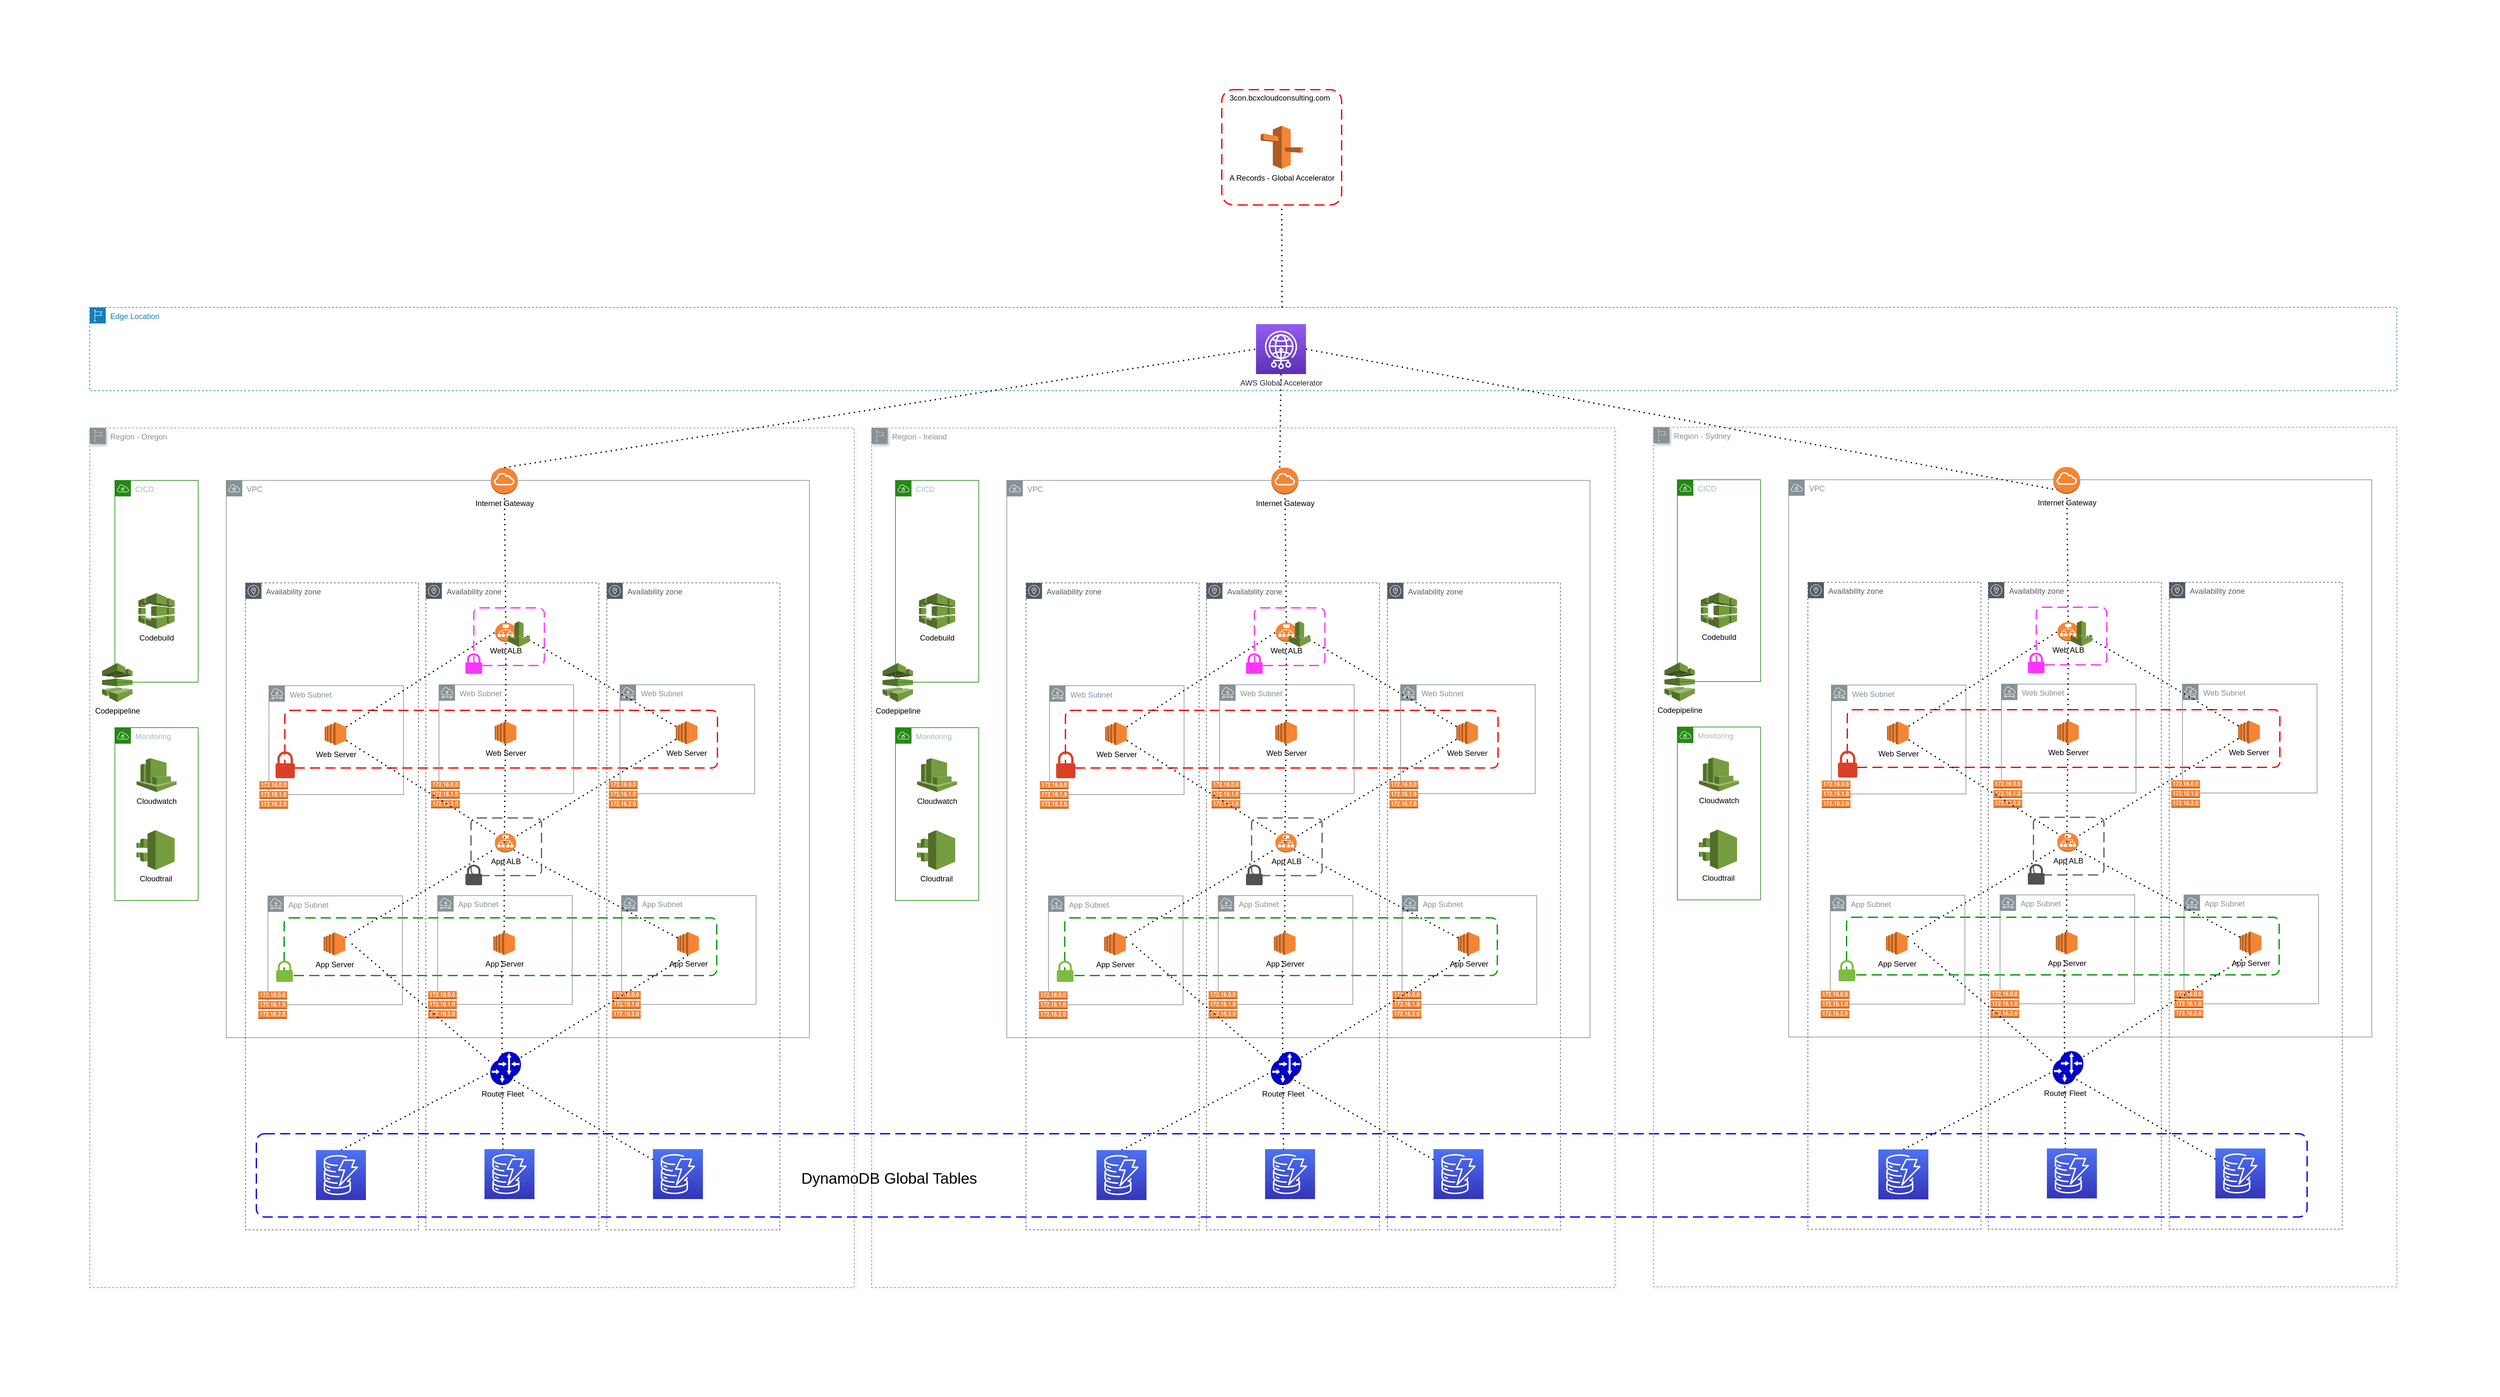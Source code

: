 <mxfile version="14.4.7" type="device"><diagram id="VI2CmjY19Yyj7ONXgsYY" name="Page-1"><mxGraphModel dx="7344" dy="4680" grid="1" gridSize="10" guides="1" tooltips="1" connect="1" arrows="1" fold="1" page="1" pageScale="1" pageWidth="827" pageHeight="1169" math="0" shadow="0"><root><mxCell id="0"/><mxCell id="1" parent="0"/><mxCell id="fYvkiCefeyO82uVW7cef-1" value="" style="rounded=1;whiteSpace=wrap;html=1;strokeColor=none;" vertex="1" parent="1"><mxGeometry x="-720" y="-2300" width="3900" height="2180" as="geometry"/></mxCell><mxCell id="cJsGsVG9GQdkQG_pEblg-14" value="Region - Ireland" style="outlineConnect=0;gradientColor=none;html=1;whiteSpace=wrap;fontSize=12;fontStyle=0;shape=mxgraph.aws4.group;grIcon=mxgraph.aws4.group_region;strokeColor=#879196;fillColor=none;verticalAlign=top;align=left;spacingLeft=30;fontColor=#879196;dashed=1;shadow=1;" parent="1" vertex="1"><mxGeometry x="640" y="-1632" width="1160" height="1342" as="geometry"/></mxCell><mxCell id="jSawYLucosErxGBvGGuj-8" value="Edge Location" style="points=[[0,0],[0.25,0],[0.5,0],[0.75,0],[1,0],[1,0.25],[1,0.5],[1,0.75],[1,1],[0.75,1],[0.5,1],[0.25,1],[0,1],[0,0.75],[0,0.5],[0,0.25]];outlineConnect=0;gradientColor=none;html=1;whiteSpace=wrap;fontSize=12;fontStyle=0;shape=mxgraph.aws4.group;grIcon=mxgraph.aws4.group_region;strokeColor=#147EBA;fillColor=none;verticalAlign=top;align=left;spacingLeft=30;fontColor=#147EBA;dashed=1;" parent="1" vertex="1"><mxGeometry x="-580" y="-1820" width="3600" height="130" as="geometry"/></mxCell><mxCell id="ujmr8OzFt_vam8G62cE8-376" value="Region - Oregon" style="outlineConnect=0;gradientColor=none;html=1;whiteSpace=wrap;fontSize=12;fontStyle=0;shape=mxgraph.aws4.group;grIcon=mxgraph.aws4.group_region;strokeColor=#879196;fillColor=none;verticalAlign=top;align=left;spacingLeft=30;fontColor=#879196;dashed=1;shadow=1;" parent="1" vertex="1"><mxGeometry x="-580" y="-1632" width="1193" height="1342" as="geometry"/></mxCell><mxCell id="ujmr8OzFt_vam8G62cE8-366" value="Availability zone" style="outlineConnect=0;gradientColor=none;html=1;whiteSpace=wrap;fontSize=12;fontStyle=0;shape=mxgraph.aws4.group;grIcon=mxgraph.aws4.group_availability_zone;strokeColor=#545B64;fillColor=none;verticalAlign=top;align=left;spacingLeft=30;fontColor=#545B64;dashed=1;" parent="1" vertex="1"><mxGeometry x="226.87" y="-1390" width="270" height="1010" as="geometry"/></mxCell><mxCell id="fUifBIM_3LomGYKWxlKh-20" value="Monitoring" style="points=[[0,0],[0.25,0],[0.5,0],[0.75,0],[1,0],[1,0.25],[1,0.5],[1,0.75],[1,1],[0.75,1],[0.5,1],[0.25,1],[0,1],[0,0.75],[0,0.5],[0,0.25]];outlineConnect=0;gradientColor=none;html=1;whiteSpace=wrap;fontSize=12;fontStyle=0;shape=mxgraph.aws4.group;grIcon=mxgraph.aws4.group_vpc;strokeColor=#248814;fillColor=none;verticalAlign=top;align=left;spacingLeft=30;fontColor=#AAB7B8;dashed=0;" parent="1" vertex="1"><mxGeometry x="-540.75" y="-1164" width="130" height="270" as="geometry"/></mxCell><mxCell id="ujmr8OzFt_vam8G62cE8-348" value="VPC" style="outlineConnect=0;gradientColor=none;html=1;whiteSpace=wrap;fontSize=12;fontStyle=0;shape=mxgraph.aws4.group;grIcon=mxgraph.aws4.group_vpc;strokeColor=#879196;fillColor=none;verticalAlign=top;align=left;spacingLeft=30;fontColor=#879196;dashed=0;" parent="1" vertex="1"><mxGeometry x="-367" y="-1550" width="910" height="870" as="geometry"/></mxCell><mxCell id="ujmr8OzFt_vam8G62cE8-364" value="Availability zone" style="outlineConnect=0;gradientColor=none;html=1;whiteSpace=wrap;fontSize=12;fontStyle=0;shape=mxgraph.aws4.group;grIcon=mxgraph.aws4.group_availability_zone;strokeColor=#545B64;fillColor=none;verticalAlign=top;align=left;spacingLeft=30;fontColor=#545B64;dashed=1;" parent="1" vertex="1"><mxGeometry x="-55.5" y="-1390" width="270" height="1010" as="geometry"/></mxCell><mxCell id="ujmr8OzFt_vam8G62cE8-172" value="Web Subnet" style="outlineConnect=0;gradientColor=none;html=1;whiteSpace=wrap;fontSize=12;fontStyle=0;shape=mxgraph.aws4.group;grIcon=mxgraph.aws4.group_subnet;strokeColor=#879196;fillColor=none;verticalAlign=top;align=left;spacingLeft=30;fontColor=#879196;dashed=0;" parent="1" vertex="1"><mxGeometry x="-300.37" y="-1229.5" width="210" height="170" as="geometry"/></mxCell><mxCell id="ujmr8OzFt_vam8G62cE8-2" value="Availability zone" style="outlineConnect=0;gradientColor=none;html=1;whiteSpace=wrap;fontSize=12;fontStyle=0;shape=mxgraph.aws4.group;grIcon=mxgraph.aws4.group_availability_zone;strokeColor=#545B64;fillColor=none;verticalAlign=top;align=left;spacingLeft=30;fontColor=#545B64;dashed=1;" parent="1" vertex="1"><mxGeometry x="-337" y="-1390" width="270" height="1010" as="geometry"/></mxCell><mxCell id="ujmr8OzFt_vam8G62cE8-294" value="App Subnet" style="outlineConnect=0;gradientColor=none;html=1;whiteSpace=wrap;fontSize=12;fontStyle=0;shape=mxgraph.aws4.group;grIcon=mxgraph.aws4.group_subnet;strokeColor=#879196;fillColor=none;verticalAlign=top;align=left;spacingLeft=30;fontColor=#879196;dashed=0;" parent="1" vertex="1"><mxGeometry x="249.87" y="-901.91" width="210" height="170" as="geometry"/></mxCell><mxCell id="ujmr8OzFt_vam8G62cE8-331" value="" style="rounded=1;arcSize=10;dashed=1;strokeColor=#009900;fillColor=none;gradientColor=none;dashPattern=8 4;strokeWidth=2;" parent="1" vertex="1"><mxGeometry x="-276.62" y="-867" width="675" height="90" as="geometry"/></mxCell><mxCell id="ujmr8OzFt_vam8G62cE8-333" value="" style="rounded=1;arcSize=10;dashed=1;strokeColor=#ff0000;fillColor=none;gradientColor=none;dashPattern=8 4;strokeWidth=2;" parent="1" vertex="1"><mxGeometry x="-275.5" y="-1191" width="675" height="90" as="geometry"/></mxCell><mxCell id="TlMwPqHzo6WV1jBewu3p-21" value="Web Server" style="outlineConnect=0;dashed=0;verticalLabelPosition=bottom;verticalAlign=top;align=center;html=1;shape=mxgraph.aws3.ec2;fillColor=#F58534;gradientColor=none;" parent="1" vertex="1"><mxGeometry x="-213.37" y="-1172.5" width="33.75" height="36" as="geometry"/></mxCell><mxCell id="NRw9DndEhQeMtQ3wghN_-16" value="A Records - Global Accelerator" style="outlineConnect=0;dashed=0;verticalLabelPosition=bottom;verticalAlign=top;align=center;html=1;shape=mxgraph.aws3.route_53;fillColor=#F58536;gradientColor=none;" parent="1" vertex="1"><mxGeometry x="1247.14" y="-2103.62" width="66" height="67.25" as="geometry"/></mxCell><mxCell id="fUifBIM_3LomGYKWxlKh-17" value="Cloudwatch" style="outlineConnect=0;dashed=0;verticalLabelPosition=bottom;verticalAlign=top;align=center;html=1;shape=mxgraph.aws3.cloudwatch;fillColor=#759C3E;gradientColor=none;" parent="1" vertex="1"><mxGeometry x="-507" y="-1116.41" width="62.5" height="53" as="geometry"/></mxCell><mxCell id="fUifBIM_3LomGYKWxlKh-18" value="Codepipeline" style="outlineConnect=0;dashed=0;verticalLabelPosition=bottom;verticalAlign=top;align=center;html=1;shape=mxgraph.aws3.codepipeline;fillColor=#759C3E;gradientColor=none;" parent="1" vertex="1"><mxGeometry x="-560.75" y="-1265" width="47.5" height="61" as="geometry"/></mxCell><mxCell id="fUifBIM_3LomGYKWxlKh-19" value="Cloudtrail" style="outlineConnect=0;dashed=0;verticalLabelPosition=bottom;verticalAlign=top;align=center;html=1;shape=mxgraph.aws3.cloudtrail;fillColor=#759C3E;gradientColor=none;" parent="1" vertex="1"><mxGeometry x="-507" y="-1003.91" width="59.5" height="62" as="geometry"/></mxCell><mxCell id="fUifBIM_3LomGYKWxlKh-21" value="CICD" style="points=[[0,0],[0.25,0],[0.5,0],[0.75,0],[1,0],[1,0.25],[1,0.5],[1,0.75],[1,1],[0.75,1],[0.5,1],[0.25,1],[0,1],[0,0.75],[0,0.5],[0,0.25]];outlineConnect=0;gradientColor=none;html=1;whiteSpace=wrap;fontSize=12;fontStyle=0;shape=mxgraph.aws4.group;grIcon=mxgraph.aws4.group_vpc;strokeColor=#248814;fillColor=none;verticalAlign=top;align=left;spacingLeft=30;fontColor=#AAB7B8;dashed=0;" parent="1" vertex="1"><mxGeometry x="-540.75" y="-1550" width="130" height="315" as="geometry"/></mxCell><mxCell id="fUifBIM_3LomGYKWxlKh-22" value="Codebuild" style="outlineConnect=0;dashed=0;verticalLabelPosition=bottom;verticalAlign=top;align=center;html=1;shape=mxgraph.aws3.codebuild;fillColor=#759C3E;gradientColor=none;" parent="1" vertex="1"><mxGeometry x="-504" y="-1374" width="56.5" height="56" as="geometry"/></mxCell><mxCell id="ujmr8OzFt_vam8G62cE8-150" value="" style="outlineConnect=0;dashed=0;verticalLabelPosition=bottom;verticalAlign=top;align=center;html=1;shape=mxgraph.aws3.route_table;fillColor=#F58536;gradientColor=none;" parent="1" vertex="1"><mxGeometry x="-315.37" y="-1080.5" width="45" height="43" as="geometry"/></mxCell><mxCell id="ujmr8OzFt_vam8G62cE8-275" value="Web Subnet" style="outlineConnect=0;gradientColor=none;html=1;whiteSpace=wrap;fontSize=12;fontStyle=0;shape=mxgraph.aws4.group;grIcon=mxgraph.aws4.group_subnet;strokeColor=#879196;fillColor=none;verticalAlign=top;align=left;spacingLeft=30;fontColor=#879196;dashed=0;" parent="1" vertex="1"><mxGeometry x="-35" y="-1231" width="210" height="170" as="geometry"/></mxCell><mxCell id="ujmr8OzFt_vam8G62cE8-276" value="Web Server" style="outlineConnect=0;dashed=0;verticalLabelPosition=bottom;verticalAlign=top;align=center;html=1;shape=mxgraph.aws3.ec2;fillColor=#F58534;gradientColor=none;" parent="1" vertex="1"><mxGeometry x="52" y="-1174" width="33.75" height="36" as="geometry"/></mxCell><mxCell id="ujmr8OzFt_vam8G62cE8-277" value="Web Subnet" style="outlineConnect=0;gradientColor=none;html=1;whiteSpace=wrap;fontSize=12;fontStyle=0;shape=mxgraph.aws4.group;grIcon=mxgraph.aws4.group_subnet;strokeColor=#879196;fillColor=none;verticalAlign=top;align=left;spacingLeft=30;fontColor=#879196;dashed=0;" parent="1" vertex="1"><mxGeometry x="247.5" y="-1231" width="210" height="170" as="geometry"/></mxCell><mxCell id="ujmr8OzFt_vam8G62cE8-278" value="Web Server" style="outlineConnect=0;dashed=0;verticalLabelPosition=bottom;verticalAlign=top;align=center;html=1;shape=mxgraph.aws3.ec2;fillColor=#F58534;gradientColor=none;" parent="1" vertex="1"><mxGeometry x="334.5" y="-1174" width="33.75" height="36" as="geometry"/></mxCell><mxCell id="ujmr8OzFt_vam8G62cE8-279" value="" style="outlineConnect=0;dashed=0;verticalLabelPosition=bottom;verticalAlign=top;align=center;html=1;shape=mxgraph.aws3.route_table;fillColor=#F58536;gradientColor=none;" parent="1" vertex="1"><mxGeometry x="-47.5" y="-1081" width="45" height="43" as="geometry"/></mxCell><mxCell id="ujmr8OzFt_vam8G62cE8-280" value="" style="outlineConnect=0;dashed=0;verticalLabelPosition=bottom;verticalAlign=top;align=center;html=1;shape=mxgraph.aws3.route_table;fillColor=#F58536;gradientColor=none;" parent="1" vertex="1"><mxGeometry x="230" y="-1081" width="45" height="43" as="geometry"/></mxCell><mxCell id="ujmr8OzFt_vam8G62cE8-282" value="App Subnet" style="outlineConnect=0;gradientColor=none;html=1;whiteSpace=wrap;fontSize=12;fontStyle=0;shape=mxgraph.aws4.group;grIcon=mxgraph.aws4.group_subnet;strokeColor=#879196;fillColor=none;verticalAlign=top;align=left;spacingLeft=30;fontColor=#879196;dashed=0;" parent="1" vertex="1"><mxGeometry x="-302" y="-901.41" width="210" height="170" as="geometry"/></mxCell><mxCell id="ujmr8OzFt_vam8G62cE8-283" value="App Server" style="outlineConnect=0;dashed=0;verticalLabelPosition=bottom;verticalAlign=top;align=center;html=1;shape=mxgraph.aws3.ec2;fillColor=#F58534;gradientColor=none;" parent="1" vertex="1"><mxGeometry x="-215" y="-844.41" width="33.75" height="36" as="geometry"/></mxCell><mxCell id="ujmr8OzFt_vam8G62cE8-284" value="" style="outlineConnect=0;dashed=0;verticalLabelPosition=bottom;verticalAlign=top;align=center;html=1;shape=mxgraph.aws3.route_table;fillColor=#F58536;gradientColor=none;" parent="1" vertex="1"><mxGeometry x="-317" y="-752.41" width="45" height="43" as="geometry"/></mxCell><mxCell id="ujmr8OzFt_vam8G62cE8-291" value="App Subnet" style="outlineConnect=0;gradientColor=none;html=1;whiteSpace=wrap;fontSize=12;fontStyle=0;shape=mxgraph.aws4.group;grIcon=mxgraph.aws4.group_subnet;strokeColor=#879196;fillColor=none;verticalAlign=top;align=left;spacingLeft=30;fontColor=#879196;dashed=0;" parent="1" vertex="1"><mxGeometry x="-37.13" y="-901.91" width="210" height="170" as="geometry"/></mxCell><mxCell id="ujmr8OzFt_vam8G62cE8-292" value="App Server" style="outlineConnect=0;dashed=0;verticalLabelPosition=bottom;verticalAlign=top;align=center;html=1;shape=mxgraph.aws3.ec2;fillColor=#F58534;gradientColor=none;" parent="1" vertex="1"><mxGeometry x="49.87" y="-844.91" width="33.75" height="36" as="geometry"/></mxCell><mxCell id="ujmr8OzFt_vam8G62cE8-293" value="" style="outlineConnect=0;dashed=0;verticalLabelPosition=bottom;verticalAlign=top;align=center;html=1;shape=mxgraph.aws3.route_table;fillColor=#F58536;gradientColor=none;" parent="1" vertex="1"><mxGeometry x="-52.13" y="-752.91" width="45" height="43" as="geometry"/></mxCell><mxCell id="ujmr8OzFt_vam8G62cE8-295" value="App Server" style="outlineConnect=0;dashed=0;verticalLabelPosition=bottom;verticalAlign=top;align=center;html=1;shape=mxgraph.aws3.ec2;fillColor=#F58534;gradientColor=none;" parent="1" vertex="1"><mxGeometry x="336.87" y="-844.91" width="33.75" height="36" as="geometry"/></mxCell><mxCell id="ujmr8OzFt_vam8G62cE8-296" value="" style="outlineConnect=0;dashed=0;verticalLabelPosition=bottom;verticalAlign=top;align=center;html=1;shape=mxgraph.aws3.route_table;fillColor=#F58536;gradientColor=none;" parent="1" vertex="1"><mxGeometry x="234.87" y="-752.91" width="45" height="43" as="geometry"/></mxCell><mxCell id="ujmr8OzFt_vam8G62cE8-299" value="App ALB" style="outlineConnect=0;dashed=0;verticalLabelPosition=bottom;verticalAlign=top;align=center;html=1;shape=mxgraph.aws3.application_load_balancer;fillColor=#F58534;gradientColor=none;" parent="1" vertex="1"><mxGeometry x="52.18" y="-999.13" width="33.25" height="29.91" as="geometry"/></mxCell><mxCell id="ujmr8OzFt_vam8G62cE8-328" value="" style="endArrow=none;dashed=1;html=1;dashPattern=1 3;strokeWidth=2;" parent="1" source="ujmr8OzFt_vam8G62cE8-283" target="ujmr8OzFt_vam8G62cE8-299" edge="1"><mxGeometry width="50" height="50" relative="1" as="geometry"><mxPoint x="-82.07" y="-912.13" as="sourcePoint"/><mxPoint x="-32.07" y="-962.13" as="targetPoint"/></mxGeometry></mxCell><mxCell id="ujmr8OzFt_vam8G62cE8-329" value="" style="endArrow=none;dashed=1;html=1;dashPattern=1 3;strokeWidth=2;entryX=0.5;entryY=1;entryDx=0;entryDy=0;entryPerimeter=0;" parent="1" source="ujmr8OzFt_vam8G62cE8-292" edge="1"><mxGeometry width="50" height="50" relative="1" as="geometry"><mxPoint x="-163.25" y="-826.837" as="sourcePoint"/><mxPoint x="66.745" y="-962.0" as="targetPoint"/></mxGeometry></mxCell><mxCell id="ujmr8OzFt_vam8G62cE8-330" value="" style="endArrow=none;dashed=1;html=1;dashPattern=1 3;strokeWidth=2;entryX=0.855;entryY=0.855;entryDx=0;entryDy=0;entryPerimeter=0;" parent="1" source="ujmr8OzFt_vam8G62cE8-295" target="ujmr8OzFt_vam8G62cE8-299" edge="1"><mxGeometry width="50" height="50" relative="1" as="geometry"><mxPoint x="-169.19" y="-832.097" as="sourcePoint"/><mxPoint x="55.31" y="-944.743" as="targetPoint"/></mxGeometry></mxCell><mxCell id="ujmr8OzFt_vam8G62cE8-332" value="Web ALB" style="outlineConnect=0;dashed=0;verticalLabelPosition=bottom;verticalAlign=top;align=center;html=1;shape=mxgraph.aws3.application_load_balancer;fillColor=#F58534;gradientColor=none;" parent="1" vertex="1"><mxGeometry x="52.63" y="-1327.91" width="33.25" height="29.91" as="geometry"/></mxCell><mxCell id="ujmr8OzFt_vam8G62cE8-336" value="" style="endArrow=none;dashed=1;html=1;dashPattern=1 3;strokeWidth=2;entryX=1;entryY=0.5;entryDx=0;entryDy=0;entryPerimeter=0;" parent="1" source="ujmr8OzFt_vam8G62cE8-278" target="ujmr8OzFt_vam8G62cE8-332" edge="1"><mxGeometry width="50" height="50" relative="1" as="geometry"><mxPoint x="452.12" y="-1254.848" as="sourcePoint"/><mxPoint x="209.919" y="-1357.147" as="targetPoint"/></mxGeometry></mxCell><mxCell id="ujmr8OzFt_vam8G62cE8-335" value="" style="endArrow=none;dashed=1;html=1;dashPattern=1 3;strokeWidth=2;entryX=0;entryY=0.5;entryDx=0;entryDy=0;entryPerimeter=0;" parent="1" source="TlMwPqHzo6WV1jBewu3p-21" target="ujmr8OzFt_vam8G62cE8-332" edge="1"><mxGeometry width="50" height="50" relative="1" as="geometry"><mxPoint x="197.187" y="-1265.72" as="sourcePoint"/><mxPoint x="198.115" y="-1352.81" as="targetPoint"/></mxGeometry></mxCell><mxCell id="ujmr8OzFt_vam8G62cE8-337" value="" style="endArrow=none;dashed=1;html=1;dashPattern=1 3;strokeWidth=2;entryX=0.5;entryY=1;entryDx=0;entryDy=0;entryPerimeter=0;" parent="1" source="ujmr8OzFt_vam8G62cE8-276" target="ujmr8OzFt_vam8G62cE8-332" edge="1"><mxGeometry width="50" height="50" relative="1" as="geometry"><mxPoint x="66.497" y="-1207.2" as="sourcePoint"/><mxPoint x="67.425" y="-1294.29" as="targetPoint"/></mxGeometry></mxCell><mxCell id="ujmr8OzFt_vam8G62cE8-341" value="Router Fleet" style="outlineConnect=0;dashed=0;verticalLabelPosition=bottom;verticalAlign=top;align=center;html=1;shape=mxgraph.aws3.router;fillColor=#0000CC;gradientColor=none;strokeColor=#0000CC;" parent="1" vertex="1"><mxGeometry x="45.12" y="-646" width="37.07" height="40" as="geometry"/></mxCell><mxCell id="ujmr8OzFt_vam8G62cE8-342" value="" style="endArrow=none;dashed=1;html=1;dashPattern=1 3;strokeWidth=2;entryX=0;entryY=0.5;entryDx=0;entryDy=0;entryPerimeter=0;exitX=0.5;exitY=0;exitDx=0;exitDy=0;exitPerimeter=0;" parent="1" source="Xz6c9rs2hVjiOxUgCXyi-7" target="ujmr8OzFt_vam8G62cE8-341" edge="1"><mxGeometry width="50" height="50" relative="1" as="geometry"><mxPoint x="-181.25" y="-493.151" as="sourcePoint"/><mxPoint x="-94.66" y="-565.002" as="targetPoint"/></mxGeometry></mxCell><mxCell id="ujmr8OzFt_vam8G62cE8-343" value="" style="endArrow=none;dashed=1;html=1;dashPattern=1 3;strokeWidth=2;entryX=0.5;entryY=1;entryDx=0;entryDy=0;entryPerimeter=0;" parent="1" target="ujmr8OzFt_vam8G62cE8-341" edge="1"><mxGeometry width="50" height="50" relative="1" as="geometry"><mxPoint x="64.755" y="-505" as="sourcePoint"/><mxPoint x="76.925" y="-927.22" as="targetPoint"/></mxGeometry></mxCell><mxCell id="ujmr8OzFt_vam8G62cE8-350" value="Internet Gateway" style="outlineConnect=0;dashed=0;verticalLabelPosition=bottom;verticalAlign=top;align=center;html=1;shape=mxgraph.aws3.internet_gateway;fillColor=#F58534;gradientColor=none;strokeColor=#0000CC;" parent="1" vertex="1"><mxGeometry x="45.88" y="-1570" width="42" height="42" as="geometry"/></mxCell><mxCell id="ujmr8OzFt_vam8G62cE8-352" value="" style="endArrow=none;dashed=1;html=1;dashPattern=1 3;strokeWidth=2;entryX=0.145;entryY=0.145;entryDx=0;entryDy=0;entryPerimeter=0;" parent="1" source="TlMwPqHzo6WV1jBewu3p-21" target="ujmr8OzFt_vam8G62cE8-299" edge="1"><mxGeometry width="50" height="50" relative="1" as="geometry"><mxPoint x="-169.62" y="-1155.695" as="sourcePoint"/><mxPoint x="55.37" y="-1304.955" as="targetPoint"/></mxGeometry></mxCell><mxCell id="ujmr8OzFt_vam8G62cE8-353" value="" style="endArrow=none;dashed=1;html=1;dashPattern=1 3;strokeWidth=2;entryX=0.145;entryY=0.145;entryDx=0;entryDy=0;entryPerimeter=0;" parent="1" source="ujmr8OzFt_vam8G62cE8-276" edge="1"><mxGeometry width="50" height="50" relative="1" as="geometry"><mxPoint x="-161.62" y="-1133.522" as="sourcePoint"/><mxPoint x="67.001" y="-984.793" as="targetPoint"/></mxGeometry></mxCell><mxCell id="ujmr8OzFt_vam8G62cE8-354" value="" style="endArrow=none;dashed=1;html=1;dashPattern=1 3;strokeWidth=2;" parent="1" source="ujmr8OzFt_vam8G62cE8-278" target="ujmr8OzFt_vam8G62cE8-299" edge="1"><mxGeometry width="50" height="50" relative="1" as="geometry"><mxPoint x="70.678" y="-1128" as="sourcePoint"/><mxPoint x="69.001" y="-974.793" as="targetPoint"/></mxGeometry></mxCell><mxCell id="ujmr8OzFt_vam8G62cE8-355" value="" style="endArrow=none;dashed=1;html=1;dashPattern=1 3;strokeWidth=2;" parent="1" target="ujmr8OzFt_vam8G62cE8-341" edge="1"><mxGeometry width="50" height="50" relative="1" as="geometry"><mxPoint x="-171.25" y="-826.692" as="sourcePoint"/><mxPoint x="54.18" y="-964.045" as="targetPoint"/></mxGeometry></mxCell><mxCell id="ujmr8OzFt_vam8G62cE8-356" value="" style="endArrow=none;dashed=1;html=1;dashPattern=1 3;strokeWidth=2;entryX=0.5;entryY=1;entryDx=0;entryDy=0;entryPerimeter=0;" parent="1" source="ujmr8OzFt_vam8G62cE8-341" edge="1"><mxGeometry width="50" height="50" relative="1" as="geometry"><mxPoint x="62.755" y="-687.46" as="sourcePoint"/><mxPoint x="62.755" y="-804.55" as="targetPoint"/></mxGeometry></mxCell><mxCell id="ujmr8OzFt_vam8G62cE8-358" value="" style="endArrow=none;dashed=1;html=1;dashPattern=1 3;strokeWidth=2;entryX=0.5;entryY=1;entryDx=0;entryDy=0;entryPerimeter=0;" parent="1" source="y1ZwGg3lhf3vPabyq88K-1" target="ujmr8OzFt_vam8G62cE8-295" edge="1"><mxGeometry width="50" height="50" relative="1" as="geometry"><mxPoint x="63.037" y="-658" as="sourcePoint"/><mxPoint x="563" y="-800" as="targetPoint"/></mxGeometry></mxCell><mxCell id="ujmr8OzFt_vam8G62cE8-359" value="" style="endArrow=none;dashed=1;html=1;dashPattern=1 3;strokeWidth=2;exitX=0.5;exitY=0;exitDx=0;exitDy=0;exitPerimeter=0;" parent="1" source="ujmr8OzFt_vam8G62cE8-332" target="ujmr8OzFt_vam8G62cE8-350" edge="1"><mxGeometry width="50" height="50" relative="1" as="geometry"><mxPoint x="-169.62" y="-1155.695" as="sourcePoint"/><mxPoint x="55.37" y="-1304.955" as="targetPoint"/></mxGeometry></mxCell><mxCell id="ujmr8OzFt_vam8G62cE8-368" value="" style="pointerEvents=1;shadow=0;dashed=0;html=1;strokeColor=none;labelPosition=center;verticalLabelPosition=bottom;verticalAlign=top;outlineConnect=0;align=center;shape=mxgraph.office.security.lock_protected;fillColor=#7FBA42;" parent="1" vertex="1"><mxGeometry x="-289" y="-800" width="26" height="33" as="geometry"/></mxCell><mxCell id="ujmr8OzFt_vam8G62cE8-370" value="" style="pointerEvents=1;shadow=0;dashed=0;html=1;strokeColor=none;labelPosition=center;verticalLabelPosition=bottom;verticalAlign=top;outlineConnect=0;align=center;shape=mxgraph.office.security.lock_protected;fillColor=#DA4026;" parent="1" vertex="1"><mxGeometry x="-290" y="-1127" width="30" height="42" as="geometry"/></mxCell><mxCell id="ujmr8OzFt_vam8G62cE8-371" value="" style="rounded=1;arcSize=10;dashed=1;strokeColor=#666666;fillColor=none;gradientColor=none;dashPattern=8 4;strokeWidth=2;" parent="1" vertex="1"><mxGeometry x="15" y="-1023" width="110" height="90" as="geometry"/></mxCell><mxCell id="ujmr8OzFt_vam8G62cE8-372" value="" style="pointerEvents=1;shadow=0;dashed=0;html=1;strokeColor=none;fillColor=#505050;labelPosition=center;verticalLabelPosition=bottom;verticalAlign=top;outlineConnect=0;align=center;shape=mxgraph.office.security.lock_protected;" parent="1" vertex="1"><mxGeometry x="6.25" y="-950" width="26" height="32" as="geometry"/></mxCell><mxCell id="ujmr8OzFt_vam8G62cE8-373" value="" style="rounded=1;arcSize=10;dashed=1;strokeColor=#FF33FF;fillColor=none;gradientColor=none;dashPattern=8 4;strokeWidth=2;" parent="1" vertex="1"><mxGeometry x="19.38" y="-1351" width="110" height="90" as="geometry"/></mxCell><mxCell id="ujmr8OzFt_vam8G62cE8-374" value="" style="pointerEvents=1;shadow=0;dashed=0;html=1;strokeColor=none;fillColor=#FF33FF;labelPosition=center;verticalLabelPosition=bottom;verticalAlign=top;outlineConnect=0;align=center;shape=mxgraph.office.security.lock_protected;" parent="1" vertex="1"><mxGeometry x="6.25" y="-1280" width="26" height="32" as="geometry"/></mxCell><mxCell id="ujmr8OzFt_vam8G62cE8-382" value="" style="endArrow=none;dashed=1;html=1;dashPattern=1 3;strokeWidth=2;exitX=0.5;exitY=0;exitDx=0;exitDy=0;exitPerimeter=0;entryX=0;entryY=0.5;entryDx=0;entryDy=0;entryPerimeter=0;" parent="1" source="ujmr8OzFt_vam8G62cE8-350" target="Xz6c9rs2hVjiOxUgCXyi-8" edge="1"><mxGeometry width="50" height="50" relative="1" as="geometry"><mxPoint x="-32.21" y="-1534.09" as="sourcePoint"/><mxPoint x="-46" y="-1670" as="targetPoint"/></mxGeometry></mxCell><mxCell id="y1ZwGg3lhf3vPabyq88K-1" value="" style="outlineConnect=0;dashed=0;verticalLabelPosition=bottom;verticalAlign=top;align=center;html=1;shape=mxgraph.aws3.router;fillColor=#0000CC;gradientColor=none;strokeColor=#0000CC;" parent="1" vertex="1"><mxGeometry x="55.8" y="-658" width="37.07" height="40" as="geometry"/></mxCell><mxCell id="Xz6c9rs2hVjiOxUgCXyi-2" value="" style="endArrow=none;dashed=1;html=1;dashPattern=1 3;strokeWidth=2;entryX=0.5;entryY=0;entryDx=0;entryDy=0;entryPerimeter=0;exitX=0.5;exitY=1;exitDx=0;exitDy=0;exitPerimeter=0;" parent="1" source="Xz6c9rs2hVjiOxUgCXyi-8" edge="1"><mxGeometry width="50" height="50" relative="1" as="geometry"><mxPoint x="1277" y="-1840" as="sourcePoint"/><mxPoint x="1276.76" y="-1560" as="targetPoint"/></mxGeometry></mxCell><mxCell id="Xz6c9rs2hVjiOxUgCXyi-4" value="" style="endArrow=none;dashed=1;html=1;dashPattern=1 3;strokeWidth=2;exitX=0.5;exitY=0;exitDx=0;exitDy=0;entryX=0.5;entryY=1;entryDx=0;entryDy=0;" parent="1" target="Xz6c9rs2hVjiOxUgCXyi-5" edge="1"><mxGeometry width="50" height="50" relative="1" as="geometry"><mxPoint x="1280.5" y="-1820" as="sourcePoint"/><mxPoint x="1095.339" y="-1860" as="targetPoint"/></mxGeometry></mxCell><mxCell id="Xz6c9rs2hVjiOxUgCXyi-5" value="" style="rounded=1;arcSize=10;dashed=1;strokeColor=#ff0000;fillColor=none;gradientColor=none;dashPattern=8 4;strokeWidth=2;" parent="1" vertex="1"><mxGeometry x="1186.5" y="-2160" width="187" height="180" as="geometry"/></mxCell><mxCell id="Xz6c9rs2hVjiOxUgCXyi-6" value="3con.bcxcloudconsulting.com" style="text;html=1;strokeColor=none;fillColor=none;align=center;verticalAlign=middle;whiteSpace=wrap;rounded=0;" parent="1" vertex="1"><mxGeometry x="1235" y="-2160" width="84" height="26.38" as="geometry"/></mxCell><mxCell id="Xz6c9rs2hVjiOxUgCXyi-7" value="" style="points=[[0,0,0],[0.25,0,0],[0.5,0,0],[0.75,0,0],[1,0,0],[0,1,0],[0.25,1,0],[0.5,1,0],[0.75,1,0],[1,1,0],[0,0.25,0],[0,0.5,0],[0,0.75,0],[1,0.25,0],[1,0.5,0],[1,0.75,0]];outlineConnect=0;fontColor=#232F3E;gradientColor=#4D72F3;gradientDirection=north;fillColor=#3334B9;strokeColor=#ffffff;dashed=0;verticalLabelPosition=bottom;verticalAlign=top;align=center;html=1;fontSize=12;fontStyle=0;aspect=fixed;shape=mxgraph.aws4.resourceIcon;resIcon=mxgraph.aws4.dynamodb;" parent="1" vertex="1"><mxGeometry x="-227" y="-504.5" width="78" height="78" as="geometry"/></mxCell><mxCell id="Xz6c9rs2hVjiOxUgCXyi-8" value="AWS Global Accelerator" style="points=[[0,0,0],[0.25,0,0],[0.5,0,0],[0.75,0,0],[1,0,0],[0,1,0],[0.25,1,0],[0.5,1,0],[0.75,1,0],[1,1,0],[0,0.25,0],[0,0.5,0],[0,0.75,0],[1,0.25,0],[1,0.5,0],[1,0.75,0]];outlineConnect=0;fontColor=#232F3E;gradientColor=#945DF2;gradientDirection=north;fillColor=#5A30B5;strokeColor=#ffffff;dashed=0;verticalLabelPosition=bottom;verticalAlign=top;align=center;html=1;fontSize=12;fontStyle=0;aspect=fixed;shape=mxgraph.aws4.resourceIcon;resIcon=mxgraph.aws4.global_accelerator;" parent="1" vertex="1"><mxGeometry x="1239.88" y="-1794" width="78" height="78" as="geometry"/></mxCell><mxCell id="Xz6c9rs2hVjiOxUgCXyi-11" value="" style="outlineConnect=0;dashed=0;verticalLabelPosition=bottom;verticalAlign=top;align=center;html=1;shape=mxgraph.aws3.waf;fillColor=#759C3E;gradientColor=none;" parent="1" vertex="1"><mxGeometry x="73" y="-1330" width="33.75" height="40" as="geometry"/></mxCell><mxCell id="cJsGsVG9GQdkQG_pEblg-10" value="" style="points=[[0,0,0],[0.25,0,0],[0.5,0,0],[0.75,0,0],[1,0,0],[0,1,0],[0.25,1,0],[0.5,1,0],[0.75,1,0],[1,1,0],[0,0.25,0],[0,0.5,0],[0,0.75,0],[1,0.25,0],[1,0.5,0],[1,0.75,0]];outlineConnect=0;fontColor=#232F3E;gradientColor=#4D72F3;gradientDirection=north;fillColor=#3334B9;strokeColor=#ffffff;dashed=0;verticalLabelPosition=bottom;verticalAlign=top;align=center;html=1;fontSize=12;fontStyle=0;aspect=fixed;shape=mxgraph.aws4.resourceIcon;resIcon=mxgraph.aws4.dynamodb;" parent="1" vertex="1"><mxGeometry x="36" y="-506" width="78" height="78" as="geometry"/></mxCell><mxCell id="cJsGsVG9GQdkQG_pEblg-11" value="" style="points=[[0,0,0],[0.25,0,0],[0.5,0,0],[0.75,0,0],[1,0,0],[0,1,0],[0.25,1,0],[0.5,1,0],[0.75,1,0],[1,1,0],[0,0.25,0],[0,0.5,0],[0,0.75,0],[1,0.25,0],[1,0.5,0],[1,0.75,0]];outlineConnect=0;fontColor=#232F3E;gradientColor=#4D72F3;gradientDirection=north;fillColor=#3334B9;strokeColor=#ffffff;dashed=0;verticalLabelPosition=bottom;verticalAlign=top;align=center;html=1;fontSize=12;fontStyle=0;aspect=fixed;shape=mxgraph.aws4.resourceIcon;resIcon=mxgraph.aws4.dynamodb;" parent="1" vertex="1"><mxGeometry x="298.87" y="-506" width="78" height="78" as="geometry"/></mxCell><mxCell id="cJsGsVG9GQdkQG_pEblg-12" value="" style="endArrow=none;dashed=1;html=1;dashPattern=1 3;strokeWidth=2;entryX=0.5;entryY=1;entryDx=0;entryDy=0;entryPerimeter=0;" parent="1" source="cJsGsVG9GQdkQG_pEblg-11" target="y1ZwGg3lhf3vPabyq88K-1" edge="1"><mxGeometry width="50" height="50" relative="1" as="geometry"><mxPoint x="74.755" y="-495" as="sourcePoint"/><mxPoint x="73.655" y="-596" as="targetPoint"/></mxGeometry></mxCell><mxCell id="cJsGsVG9GQdkQG_pEblg-15" value="Availability zone" style="outlineConnect=0;gradientColor=none;html=1;whiteSpace=wrap;fontSize=12;fontStyle=0;shape=mxgraph.aws4.group;grIcon=mxgraph.aws4.group_availability_zone;strokeColor=#545B64;fillColor=none;verticalAlign=top;align=left;spacingLeft=30;fontColor=#545B64;dashed=1;" parent="1" vertex="1"><mxGeometry x="1444.87" y="-1390" width="270" height="1010" as="geometry"/></mxCell><mxCell id="cJsGsVG9GQdkQG_pEblg-17" value="VPC" style="outlineConnect=0;gradientColor=none;html=1;whiteSpace=wrap;fontSize=12;fontStyle=0;shape=mxgraph.aws4.group;grIcon=mxgraph.aws4.group_vpc;strokeColor=#879196;fillColor=none;verticalAlign=top;align=left;spacingLeft=30;fontColor=#879196;dashed=0;" parent="1" vertex="1"><mxGeometry x="851" y="-1550" width="910" height="870" as="geometry"/></mxCell><mxCell id="cJsGsVG9GQdkQG_pEblg-18" value="Availability zone" style="outlineConnect=0;gradientColor=none;html=1;whiteSpace=wrap;fontSize=12;fontStyle=0;shape=mxgraph.aws4.group;grIcon=mxgraph.aws4.group_availability_zone;strokeColor=#545B64;fillColor=none;verticalAlign=top;align=left;spacingLeft=30;fontColor=#545B64;dashed=1;" parent="1" vertex="1"><mxGeometry x="1162.5" y="-1390" width="270" height="1010" as="geometry"/></mxCell><mxCell id="cJsGsVG9GQdkQG_pEblg-19" value="Web Subnet" style="outlineConnect=0;gradientColor=none;html=1;whiteSpace=wrap;fontSize=12;fontStyle=0;shape=mxgraph.aws4.group;grIcon=mxgraph.aws4.group_subnet;strokeColor=#879196;fillColor=none;verticalAlign=top;align=left;spacingLeft=30;fontColor=#879196;dashed=0;" parent="1" vertex="1"><mxGeometry x="917.63" y="-1229.5" width="210" height="170" as="geometry"/></mxCell><mxCell id="cJsGsVG9GQdkQG_pEblg-20" value="Availability zone" style="outlineConnect=0;gradientColor=none;html=1;whiteSpace=wrap;fontSize=12;fontStyle=0;shape=mxgraph.aws4.group;grIcon=mxgraph.aws4.group_availability_zone;strokeColor=#545B64;fillColor=none;verticalAlign=top;align=left;spacingLeft=30;fontColor=#545B64;dashed=1;" parent="1" vertex="1"><mxGeometry x="881" y="-1390" width="270" height="1010" as="geometry"/></mxCell><mxCell id="cJsGsVG9GQdkQG_pEblg-21" value="App Subnet" style="outlineConnect=0;gradientColor=none;html=1;whiteSpace=wrap;fontSize=12;fontStyle=0;shape=mxgraph.aws4.group;grIcon=mxgraph.aws4.group_subnet;strokeColor=#879196;fillColor=none;verticalAlign=top;align=left;spacingLeft=30;fontColor=#879196;dashed=0;" parent="1" vertex="1"><mxGeometry x="1467.87" y="-901.91" width="210" height="170" as="geometry"/></mxCell><mxCell id="cJsGsVG9GQdkQG_pEblg-22" value="" style="rounded=1;arcSize=10;dashed=1;strokeColor=#009900;fillColor=none;gradientColor=none;dashPattern=8 4;strokeWidth=2;" parent="1" vertex="1"><mxGeometry x="941.38" y="-867" width="675" height="90" as="geometry"/></mxCell><mxCell id="cJsGsVG9GQdkQG_pEblg-23" value="" style="rounded=1;arcSize=10;dashed=1;strokeColor=#ff0000;fillColor=none;gradientColor=none;dashPattern=8 4;strokeWidth=2;" parent="1" vertex="1"><mxGeometry x="942.5" y="-1191" width="675" height="90" as="geometry"/></mxCell><mxCell id="cJsGsVG9GQdkQG_pEblg-24" value="Web Server" style="outlineConnect=0;dashed=0;verticalLabelPosition=bottom;verticalAlign=top;align=center;html=1;shape=mxgraph.aws3.ec2;fillColor=#F58534;gradientColor=none;" parent="1" vertex="1"><mxGeometry x="1004.63" y="-1172.5" width="33.75" height="36" as="geometry"/></mxCell><mxCell id="cJsGsVG9GQdkQG_pEblg-31" value="" style="outlineConnect=0;dashed=0;verticalLabelPosition=bottom;verticalAlign=top;align=center;html=1;shape=mxgraph.aws3.route_table;fillColor=#F58536;gradientColor=none;" parent="1" vertex="1"><mxGeometry x="902.63" y="-1080.5" width="45" height="43" as="geometry"/></mxCell><mxCell id="cJsGsVG9GQdkQG_pEblg-32" value="Web Subnet" style="outlineConnect=0;gradientColor=none;html=1;whiteSpace=wrap;fontSize=12;fontStyle=0;shape=mxgraph.aws4.group;grIcon=mxgraph.aws4.group_subnet;strokeColor=#879196;fillColor=none;verticalAlign=top;align=left;spacingLeft=30;fontColor=#879196;dashed=0;" parent="1" vertex="1"><mxGeometry x="1183" y="-1231" width="210" height="170" as="geometry"/></mxCell><mxCell id="cJsGsVG9GQdkQG_pEblg-33" value="Web Server" style="outlineConnect=0;dashed=0;verticalLabelPosition=bottom;verticalAlign=top;align=center;html=1;shape=mxgraph.aws3.ec2;fillColor=#F58534;gradientColor=none;" parent="1" vertex="1"><mxGeometry x="1270" y="-1174" width="33.75" height="36" as="geometry"/></mxCell><mxCell id="cJsGsVG9GQdkQG_pEblg-34" value="Web Subnet" style="outlineConnect=0;gradientColor=none;html=1;whiteSpace=wrap;fontSize=12;fontStyle=0;shape=mxgraph.aws4.group;grIcon=mxgraph.aws4.group_subnet;strokeColor=#879196;fillColor=none;verticalAlign=top;align=left;spacingLeft=30;fontColor=#879196;dashed=0;" parent="1" vertex="1"><mxGeometry x="1465.5" y="-1231" width="210" height="170" as="geometry"/></mxCell><mxCell id="cJsGsVG9GQdkQG_pEblg-35" value="Web Server" style="outlineConnect=0;dashed=0;verticalLabelPosition=bottom;verticalAlign=top;align=center;html=1;shape=mxgraph.aws3.ec2;fillColor=#F58534;gradientColor=none;" parent="1" vertex="1"><mxGeometry x="1552.5" y="-1174" width="33.75" height="36" as="geometry"/></mxCell><mxCell id="cJsGsVG9GQdkQG_pEblg-36" value="" style="outlineConnect=0;dashed=0;verticalLabelPosition=bottom;verticalAlign=top;align=center;html=1;shape=mxgraph.aws3.route_table;fillColor=#F58536;gradientColor=none;" parent="1" vertex="1"><mxGeometry x="1170.5" y="-1081" width="45" height="43" as="geometry"/></mxCell><mxCell id="cJsGsVG9GQdkQG_pEblg-37" value="" style="outlineConnect=0;dashed=0;verticalLabelPosition=bottom;verticalAlign=top;align=center;html=1;shape=mxgraph.aws3.route_table;fillColor=#F58536;gradientColor=none;" parent="1" vertex="1"><mxGeometry x="1448" y="-1081" width="45" height="43" as="geometry"/></mxCell><mxCell id="cJsGsVG9GQdkQG_pEblg-38" value="App Subnet" style="outlineConnect=0;gradientColor=none;html=1;whiteSpace=wrap;fontSize=12;fontStyle=0;shape=mxgraph.aws4.group;grIcon=mxgraph.aws4.group_subnet;strokeColor=#879196;fillColor=none;verticalAlign=top;align=left;spacingLeft=30;fontColor=#879196;dashed=0;" parent="1" vertex="1"><mxGeometry x="916" y="-901.41" width="210" height="170" as="geometry"/></mxCell><mxCell id="cJsGsVG9GQdkQG_pEblg-39" value="App Server" style="outlineConnect=0;dashed=0;verticalLabelPosition=bottom;verticalAlign=top;align=center;html=1;shape=mxgraph.aws3.ec2;fillColor=#F58534;gradientColor=none;" parent="1" vertex="1"><mxGeometry x="1003" y="-844.41" width="33.75" height="36" as="geometry"/></mxCell><mxCell id="cJsGsVG9GQdkQG_pEblg-40" value="" style="outlineConnect=0;dashed=0;verticalLabelPosition=bottom;verticalAlign=top;align=center;html=1;shape=mxgraph.aws3.route_table;fillColor=#F58536;gradientColor=none;" parent="1" vertex="1"><mxGeometry x="901" y="-752.41" width="45" height="43" as="geometry"/></mxCell><mxCell id="cJsGsVG9GQdkQG_pEblg-41" value="App Subnet" style="outlineConnect=0;gradientColor=none;html=1;whiteSpace=wrap;fontSize=12;fontStyle=0;shape=mxgraph.aws4.group;grIcon=mxgraph.aws4.group_subnet;strokeColor=#879196;fillColor=none;verticalAlign=top;align=left;spacingLeft=30;fontColor=#879196;dashed=0;" parent="1" vertex="1"><mxGeometry x="1180.87" y="-901.91" width="210" height="170" as="geometry"/></mxCell><mxCell id="cJsGsVG9GQdkQG_pEblg-42" value="App Server" style="outlineConnect=0;dashed=0;verticalLabelPosition=bottom;verticalAlign=top;align=center;html=1;shape=mxgraph.aws3.ec2;fillColor=#F58534;gradientColor=none;" parent="1" vertex="1"><mxGeometry x="1267.87" y="-844.91" width="33.75" height="36" as="geometry"/></mxCell><mxCell id="cJsGsVG9GQdkQG_pEblg-43" value="" style="outlineConnect=0;dashed=0;verticalLabelPosition=bottom;verticalAlign=top;align=center;html=1;shape=mxgraph.aws3.route_table;fillColor=#F58536;gradientColor=none;" parent="1" vertex="1"><mxGeometry x="1165.87" y="-752.91" width="45" height="43" as="geometry"/></mxCell><mxCell id="cJsGsVG9GQdkQG_pEblg-44" value="App Server" style="outlineConnect=0;dashed=0;verticalLabelPosition=bottom;verticalAlign=top;align=center;html=1;shape=mxgraph.aws3.ec2;fillColor=#F58534;gradientColor=none;" parent="1" vertex="1"><mxGeometry x="1554.87" y="-844.91" width="33.75" height="36" as="geometry"/></mxCell><mxCell id="cJsGsVG9GQdkQG_pEblg-45" value="" style="outlineConnect=0;dashed=0;verticalLabelPosition=bottom;verticalAlign=top;align=center;html=1;shape=mxgraph.aws3.route_table;fillColor=#F58536;gradientColor=none;" parent="1" vertex="1"><mxGeometry x="1452.87" y="-752.91" width="45" height="43" as="geometry"/></mxCell><mxCell id="cJsGsVG9GQdkQG_pEblg-46" value="App ALB" style="outlineConnect=0;dashed=0;verticalLabelPosition=bottom;verticalAlign=top;align=center;html=1;shape=mxgraph.aws3.application_load_balancer;fillColor=#F58534;gradientColor=none;" parent="1" vertex="1"><mxGeometry x="1270.18" y="-999.13" width="33.25" height="29.91" as="geometry"/></mxCell><mxCell id="cJsGsVG9GQdkQG_pEblg-47" value="" style="endArrow=none;dashed=1;html=1;dashPattern=1 3;strokeWidth=2;" parent="1" source="cJsGsVG9GQdkQG_pEblg-39" target="cJsGsVG9GQdkQG_pEblg-46" edge="1"><mxGeometry width="50" height="50" relative="1" as="geometry"><mxPoint x="1135.93" y="-912.13" as="sourcePoint"/><mxPoint x="1185.93" y="-962.13" as="targetPoint"/></mxGeometry></mxCell><mxCell id="cJsGsVG9GQdkQG_pEblg-48" value="" style="endArrow=none;dashed=1;html=1;dashPattern=1 3;strokeWidth=2;entryX=0.5;entryY=1;entryDx=0;entryDy=0;entryPerimeter=0;" parent="1" source="cJsGsVG9GQdkQG_pEblg-42" edge="1"><mxGeometry width="50" height="50" relative="1" as="geometry"><mxPoint x="1054.75" y="-826.837" as="sourcePoint"/><mxPoint x="1284.745" y="-962" as="targetPoint"/></mxGeometry></mxCell><mxCell id="cJsGsVG9GQdkQG_pEblg-49" value="" style="endArrow=none;dashed=1;html=1;dashPattern=1 3;strokeWidth=2;entryX=0.855;entryY=0.855;entryDx=0;entryDy=0;entryPerimeter=0;" parent="1" source="cJsGsVG9GQdkQG_pEblg-44" target="cJsGsVG9GQdkQG_pEblg-46" edge="1"><mxGeometry width="50" height="50" relative="1" as="geometry"><mxPoint x="1048.81" y="-832.097" as="sourcePoint"/><mxPoint x="1273.31" y="-944.743" as="targetPoint"/></mxGeometry></mxCell><mxCell id="cJsGsVG9GQdkQG_pEblg-50" value="Web ALB" style="outlineConnect=0;dashed=0;verticalLabelPosition=bottom;verticalAlign=top;align=center;html=1;shape=mxgraph.aws3.application_load_balancer;fillColor=#F58534;gradientColor=none;" parent="1" vertex="1"><mxGeometry x="1270.63" y="-1327.91" width="33.25" height="29.91" as="geometry"/></mxCell><mxCell id="cJsGsVG9GQdkQG_pEblg-51" value="" style="endArrow=none;dashed=1;html=1;dashPattern=1 3;strokeWidth=2;entryX=1;entryY=0.5;entryDx=0;entryDy=0;entryPerimeter=0;" parent="1" source="cJsGsVG9GQdkQG_pEblg-35" target="cJsGsVG9GQdkQG_pEblg-50" edge="1"><mxGeometry width="50" height="50" relative="1" as="geometry"><mxPoint x="1670.12" y="-1254.848" as="sourcePoint"/><mxPoint x="1427.919" y="-1357.147" as="targetPoint"/></mxGeometry></mxCell><mxCell id="cJsGsVG9GQdkQG_pEblg-52" value="" style="endArrow=none;dashed=1;html=1;dashPattern=1 3;strokeWidth=2;entryX=0;entryY=0.5;entryDx=0;entryDy=0;entryPerimeter=0;" parent="1" source="cJsGsVG9GQdkQG_pEblg-24" target="cJsGsVG9GQdkQG_pEblg-50" edge="1"><mxGeometry width="50" height="50" relative="1" as="geometry"><mxPoint x="1415.187" y="-1265.72" as="sourcePoint"/><mxPoint x="1416.115" y="-1352.81" as="targetPoint"/></mxGeometry></mxCell><mxCell id="cJsGsVG9GQdkQG_pEblg-53" value="" style="endArrow=none;dashed=1;html=1;dashPattern=1 3;strokeWidth=2;entryX=0.5;entryY=1;entryDx=0;entryDy=0;entryPerimeter=0;" parent="1" source="cJsGsVG9GQdkQG_pEblg-33" target="cJsGsVG9GQdkQG_pEblg-50" edge="1"><mxGeometry width="50" height="50" relative="1" as="geometry"><mxPoint x="1284.497" y="-1207.2" as="sourcePoint"/><mxPoint x="1285.425" y="-1294.29" as="targetPoint"/></mxGeometry></mxCell><mxCell id="cJsGsVG9GQdkQG_pEblg-54" value="Router Fleet" style="outlineConnect=0;dashed=0;verticalLabelPosition=bottom;verticalAlign=top;align=center;html=1;shape=mxgraph.aws3.router;fillColor=#0000CC;gradientColor=none;strokeColor=#0000CC;" parent="1" vertex="1"><mxGeometry x="1263.12" y="-646" width="37.07" height="40" as="geometry"/></mxCell><mxCell id="cJsGsVG9GQdkQG_pEblg-55" value="" style="endArrow=none;dashed=1;html=1;dashPattern=1 3;strokeWidth=2;entryX=0;entryY=0.5;entryDx=0;entryDy=0;entryPerimeter=0;exitX=0.5;exitY=0;exitDx=0;exitDy=0;exitPerimeter=0;" parent="1" source="cJsGsVG9GQdkQG_pEblg-72" target="cJsGsVG9GQdkQG_pEblg-54" edge="1"><mxGeometry width="50" height="50" relative="1" as="geometry"><mxPoint x="1036.75" y="-493.151" as="sourcePoint"/><mxPoint x="1123.34" y="-565.002" as="targetPoint"/></mxGeometry></mxCell><mxCell id="cJsGsVG9GQdkQG_pEblg-56" value="" style="endArrow=none;dashed=1;html=1;dashPattern=1 3;strokeWidth=2;entryX=0.5;entryY=1;entryDx=0;entryDy=0;entryPerimeter=0;" parent="1" target="cJsGsVG9GQdkQG_pEblg-54" edge="1"><mxGeometry width="50" height="50" relative="1" as="geometry"><mxPoint x="1282.755" y="-505" as="sourcePoint"/><mxPoint x="1294.925" y="-927.22" as="targetPoint"/></mxGeometry></mxCell><mxCell id="cJsGsVG9GQdkQG_pEblg-57" value="Internet Gateway" style="outlineConnect=0;dashed=0;verticalLabelPosition=bottom;verticalAlign=top;align=center;html=1;shape=mxgraph.aws3.internet_gateway;fillColor=#F58534;gradientColor=none;strokeColor=#0000CC;" parent="1" vertex="1"><mxGeometry x="1263.88" y="-1570" width="42" height="42" as="geometry"/></mxCell><mxCell id="cJsGsVG9GQdkQG_pEblg-58" value="" style="endArrow=none;dashed=1;html=1;dashPattern=1 3;strokeWidth=2;entryX=0.145;entryY=0.145;entryDx=0;entryDy=0;entryPerimeter=0;" parent="1" source="cJsGsVG9GQdkQG_pEblg-24" target="cJsGsVG9GQdkQG_pEblg-46" edge="1"><mxGeometry width="50" height="50" relative="1" as="geometry"><mxPoint x="1048.38" y="-1155.695" as="sourcePoint"/><mxPoint x="1273.37" y="-1304.955" as="targetPoint"/></mxGeometry></mxCell><mxCell id="cJsGsVG9GQdkQG_pEblg-59" value="" style="endArrow=none;dashed=1;html=1;dashPattern=1 3;strokeWidth=2;entryX=0.145;entryY=0.145;entryDx=0;entryDy=0;entryPerimeter=0;" parent="1" source="cJsGsVG9GQdkQG_pEblg-33" edge="1"><mxGeometry width="50" height="50" relative="1" as="geometry"><mxPoint x="1056.38" y="-1133.522" as="sourcePoint"/><mxPoint x="1285.001" y="-984.793" as="targetPoint"/></mxGeometry></mxCell><mxCell id="cJsGsVG9GQdkQG_pEblg-60" value="" style="endArrow=none;dashed=1;html=1;dashPattern=1 3;strokeWidth=2;" parent="1" source="cJsGsVG9GQdkQG_pEblg-35" target="cJsGsVG9GQdkQG_pEblg-46" edge="1"><mxGeometry width="50" height="50" relative="1" as="geometry"><mxPoint x="1288.678" y="-1128" as="sourcePoint"/><mxPoint x="1287.001" y="-974.793" as="targetPoint"/></mxGeometry></mxCell><mxCell id="cJsGsVG9GQdkQG_pEblg-61" value="" style="endArrow=none;dashed=1;html=1;dashPattern=1 3;strokeWidth=2;" parent="1" target="cJsGsVG9GQdkQG_pEblg-54" edge="1"><mxGeometry width="50" height="50" relative="1" as="geometry"><mxPoint x="1046.75" y="-826.692" as="sourcePoint"/><mxPoint x="1272.18" y="-964.045" as="targetPoint"/></mxGeometry></mxCell><mxCell id="cJsGsVG9GQdkQG_pEblg-62" value="" style="endArrow=none;dashed=1;html=1;dashPattern=1 3;strokeWidth=2;entryX=0.5;entryY=1;entryDx=0;entryDy=0;entryPerimeter=0;" parent="1" source="cJsGsVG9GQdkQG_pEblg-54" edge="1"><mxGeometry width="50" height="50" relative="1" as="geometry"><mxPoint x="1280.755" y="-687.46" as="sourcePoint"/><mxPoint x="1280.755" y="-804.55" as="targetPoint"/></mxGeometry></mxCell><mxCell id="cJsGsVG9GQdkQG_pEblg-63" value="" style="endArrow=none;dashed=1;html=1;dashPattern=1 3;strokeWidth=2;entryX=0.5;entryY=1;entryDx=0;entryDy=0;entryPerimeter=0;" parent="1" source="cJsGsVG9GQdkQG_pEblg-71" target="cJsGsVG9GQdkQG_pEblg-44" edge="1"><mxGeometry width="50" height="50" relative="1" as="geometry"><mxPoint x="1281.037" y="-658" as="sourcePoint"/><mxPoint x="1781" y="-800" as="targetPoint"/></mxGeometry></mxCell><mxCell id="cJsGsVG9GQdkQG_pEblg-64" value="" style="endArrow=none;dashed=1;html=1;dashPattern=1 3;strokeWidth=2;exitX=0.5;exitY=0;exitDx=0;exitDy=0;exitPerimeter=0;" parent="1" source="cJsGsVG9GQdkQG_pEblg-50" target="cJsGsVG9GQdkQG_pEblg-57" edge="1"><mxGeometry width="50" height="50" relative="1" as="geometry"><mxPoint x="1048.38" y="-1155.695" as="sourcePoint"/><mxPoint x="1273.37" y="-1304.955" as="targetPoint"/></mxGeometry></mxCell><mxCell id="cJsGsVG9GQdkQG_pEblg-65" value="" style="pointerEvents=1;shadow=0;dashed=0;html=1;strokeColor=none;labelPosition=center;verticalLabelPosition=bottom;verticalAlign=top;outlineConnect=0;align=center;shape=mxgraph.office.security.lock_protected;fillColor=#7FBA42;" parent="1" vertex="1"><mxGeometry x="929" y="-800" width="26" height="33" as="geometry"/></mxCell><mxCell id="cJsGsVG9GQdkQG_pEblg-66" value="" style="pointerEvents=1;shadow=0;dashed=0;html=1;strokeColor=none;labelPosition=center;verticalLabelPosition=bottom;verticalAlign=top;outlineConnect=0;align=center;shape=mxgraph.office.security.lock_protected;fillColor=#DA4026;" parent="1" vertex="1"><mxGeometry x="928" y="-1127" width="30" height="42" as="geometry"/></mxCell><mxCell id="cJsGsVG9GQdkQG_pEblg-67" value="" style="rounded=1;arcSize=10;dashed=1;strokeColor=#666666;fillColor=none;gradientColor=none;dashPattern=8 4;strokeWidth=2;" parent="1" vertex="1"><mxGeometry x="1233" y="-1023" width="110" height="90" as="geometry"/></mxCell><mxCell id="cJsGsVG9GQdkQG_pEblg-68" value="" style="pointerEvents=1;shadow=0;dashed=0;html=1;strokeColor=none;fillColor=#505050;labelPosition=center;verticalLabelPosition=bottom;verticalAlign=top;outlineConnect=0;align=center;shape=mxgraph.office.security.lock_protected;" parent="1" vertex="1"><mxGeometry x="1224.25" y="-950" width="26" height="32" as="geometry"/></mxCell><mxCell id="cJsGsVG9GQdkQG_pEblg-69" value="" style="rounded=1;arcSize=10;dashed=1;strokeColor=#FF33FF;fillColor=none;gradientColor=none;dashPattern=8 4;strokeWidth=2;" parent="1" vertex="1"><mxGeometry x="1237.38" y="-1351" width="110" height="90" as="geometry"/></mxCell><mxCell id="cJsGsVG9GQdkQG_pEblg-70" value="" style="pointerEvents=1;shadow=0;dashed=0;html=1;strokeColor=none;fillColor=#FF33FF;labelPosition=center;verticalLabelPosition=bottom;verticalAlign=top;outlineConnect=0;align=center;shape=mxgraph.office.security.lock_protected;" parent="1" vertex="1"><mxGeometry x="1224.25" y="-1280" width="26" height="32" as="geometry"/></mxCell><mxCell id="cJsGsVG9GQdkQG_pEblg-71" value="" style="outlineConnect=0;dashed=0;verticalLabelPosition=bottom;verticalAlign=top;align=center;html=1;shape=mxgraph.aws3.router;fillColor=#0000CC;gradientColor=none;strokeColor=#0000CC;" parent="1" vertex="1"><mxGeometry x="1273.8" y="-658" width="37.07" height="40" as="geometry"/></mxCell><mxCell id="cJsGsVG9GQdkQG_pEblg-72" value="" style="points=[[0,0,0],[0.25,0,0],[0.5,0,0],[0.75,0,0],[1,0,0],[0,1,0],[0.25,1,0],[0.5,1,0],[0.75,1,0],[1,1,0],[0,0.25,0],[0,0.5,0],[0,0.75,0],[1,0.25,0],[1,0.5,0],[1,0.75,0]];outlineConnect=0;fontColor=#232F3E;gradientColor=#4D72F3;gradientDirection=north;fillColor=#3334B9;strokeColor=#ffffff;dashed=0;verticalLabelPosition=bottom;verticalAlign=top;align=center;html=1;fontSize=12;fontStyle=0;aspect=fixed;shape=mxgraph.aws4.resourceIcon;resIcon=mxgraph.aws4.dynamodb;" parent="1" vertex="1"><mxGeometry x="991" y="-504.5" width="78" height="78" as="geometry"/></mxCell><mxCell id="cJsGsVG9GQdkQG_pEblg-73" value="" style="outlineConnect=0;dashed=0;verticalLabelPosition=bottom;verticalAlign=top;align=center;html=1;shape=mxgraph.aws3.waf;fillColor=#759C3E;gradientColor=none;" parent="1" vertex="1"><mxGeometry x="1291" y="-1330" width="33.75" height="40" as="geometry"/></mxCell><mxCell id="cJsGsVG9GQdkQG_pEblg-74" value="" style="points=[[0,0,0],[0.25,0,0],[0.5,0,0],[0.75,0,0],[1,0,0],[0,1,0],[0.25,1,0],[0.5,1,0],[0.75,1,0],[1,1,0],[0,0.25,0],[0,0.5,0],[0,0.75,0],[1,0.25,0],[1,0.5,0],[1,0.75,0]];outlineConnect=0;fontColor=#232F3E;gradientColor=#4D72F3;gradientDirection=north;fillColor=#3334B9;strokeColor=#ffffff;dashed=0;verticalLabelPosition=bottom;verticalAlign=top;align=center;html=1;fontSize=12;fontStyle=0;aspect=fixed;shape=mxgraph.aws4.resourceIcon;resIcon=mxgraph.aws4.dynamodb;" parent="1" vertex="1"><mxGeometry x="1254" y="-506" width="78" height="78" as="geometry"/></mxCell><mxCell id="cJsGsVG9GQdkQG_pEblg-75" value="" style="points=[[0,0,0],[0.25,0,0],[0.5,0,0],[0.75,0,0],[1,0,0],[0,1,0],[0.25,1,0],[0.5,1,0],[0.75,1,0],[1,1,0],[0,0.25,0],[0,0.5,0],[0,0.75,0],[1,0.25,0],[1,0.5,0],[1,0.75,0]];outlineConnect=0;fontColor=#232F3E;gradientColor=#4D72F3;gradientDirection=north;fillColor=#3334B9;strokeColor=#ffffff;dashed=0;verticalLabelPosition=bottom;verticalAlign=top;align=center;html=1;fontSize=12;fontStyle=0;aspect=fixed;shape=mxgraph.aws4.resourceIcon;resIcon=mxgraph.aws4.dynamodb;" parent="1" vertex="1"><mxGeometry x="1516.87" y="-506" width="78" height="78" as="geometry"/></mxCell><mxCell id="cJsGsVG9GQdkQG_pEblg-76" value="" style="endArrow=none;dashed=1;html=1;dashPattern=1 3;strokeWidth=2;entryX=0.5;entryY=1;entryDx=0;entryDy=0;entryPerimeter=0;" parent="1" source="cJsGsVG9GQdkQG_pEblg-75" target="cJsGsVG9GQdkQG_pEblg-71" edge="1"><mxGeometry width="50" height="50" relative="1" as="geometry"><mxPoint x="1292.755" y="-495" as="sourcePoint"/><mxPoint x="1291.655" y="-596" as="targetPoint"/></mxGeometry></mxCell><mxCell id="cJsGsVG9GQdkQG_pEblg-77" value="" style="rounded=1;arcSize=10;dashed=1;strokeColor=#0000FF;fillColor=none;gradientColor=none;dashPattern=8 4;strokeWidth=2;" parent="1" vertex="1"><mxGeometry x="-320" y="-530" width="3200" height="130" as="geometry"/></mxCell><mxCell id="cJsGsVG9GQdkQG_pEblg-83" value="Monitoring" style="points=[[0,0],[0.25,0],[0.5,0],[0.75,0],[1,0],[1,0.25],[1,0.5],[1,0.75],[1,1],[0.75,1],[0.5,1],[0.25,1],[0,1],[0,0.75],[0,0.5],[0,0.25]];outlineConnect=0;gradientColor=none;html=1;whiteSpace=wrap;fontSize=12;fontStyle=0;shape=mxgraph.aws4.group;grIcon=mxgraph.aws4.group_vpc;strokeColor=#248814;fillColor=none;verticalAlign=top;align=left;spacingLeft=30;fontColor=#AAB7B8;dashed=0;" parent="1" vertex="1"><mxGeometry x="677.25" y="-1164" width="130" height="270" as="geometry"/></mxCell><mxCell id="cJsGsVG9GQdkQG_pEblg-84" value="Cloudwatch" style="outlineConnect=0;dashed=0;verticalLabelPosition=bottom;verticalAlign=top;align=center;html=1;shape=mxgraph.aws3.cloudwatch;fillColor=#759C3E;gradientColor=none;" parent="1" vertex="1"><mxGeometry x="711" y="-1116.41" width="62.5" height="53" as="geometry"/></mxCell><mxCell id="cJsGsVG9GQdkQG_pEblg-85" value="Codepipeline" style="outlineConnect=0;dashed=0;verticalLabelPosition=bottom;verticalAlign=top;align=center;html=1;shape=mxgraph.aws3.codepipeline;fillColor=#759C3E;gradientColor=none;" parent="1" vertex="1"><mxGeometry x="657.25" y="-1265" width="47.5" height="61" as="geometry"/></mxCell><mxCell id="cJsGsVG9GQdkQG_pEblg-86" value="Cloudtrail" style="outlineConnect=0;dashed=0;verticalLabelPosition=bottom;verticalAlign=top;align=center;html=1;shape=mxgraph.aws3.cloudtrail;fillColor=#759C3E;gradientColor=none;" parent="1" vertex="1"><mxGeometry x="711" y="-1003.91" width="59.5" height="62" as="geometry"/></mxCell><mxCell id="cJsGsVG9GQdkQG_pEblg-87" value="CICD" style="points=[[0,0],[0.25,0],[0.5,0],[0.75,0],[1,0],[1,0.25],[1,0.5],[1,0.75],[1,1],[0.75,1],[0.5,1],[0.25,1],[0,1],[0,0.75],[0,0.5],[0,0.25]];outlineConnect=0;gradientColor=none;html=1;whiteSpace=wrap;fontSize=12;fontStyle=0;shape=mxgraph.aws4.group;grIcon=mxgraph.aws4.group_vpc;strokeColor=#248814;fillColor=none;verticalAlign=top;align=left;spacingLeft=30;fontColor=#AAB7B8;dashed=0;" parent="1" vertex="1"><mxGeometry x="677.25" y="-1550" width="130" height="315" as="geometry"/></mxCell><mxCell id="cJsGsVG9GQdkQG_pEblg-88" value="Codebuild" style="outlineConnect=0;dashed=0;verticalLabelPosition=bottom;verticalAlign=top;align=center;html=1;shape=mxgraph.aws3.codebuild;fillColor=#759C3E;gradientColor=none;" parent="1" vertex="1"><mxGeometry x="714" y="-1374" width="56.5" height="56" as="geometry"/></mxCell><mxCell id="cJsGsVG9GQdkQG_pEblg-90" value="&lt;font style=&quot;font-size: 24px&quot;&gt;DynamoDB Global Tables&lt;/font&gt;" style="text;html=1;strokeColor=none;fillColor=none;align=center;verticalAlign=middle;whiteSpace=wrap;rounded=0;shadow=1;" parent="1" vertex="1"><mxGeometry x="484" y="-470" width="367" height="20" as="geometry"/></mxCell><mxCell id="NHz6jvD3fR22qrwTzQUl-1" value="Region - Sydney" style="outlineConnect=0;gradientColor=none;html=1;whiteSpace=wrap;fontSize=12;fontStyle=0;shape=mxgraph.aws4.group;grIcon=mxgraph.aws4.group_region;strokeColor=#879196;fillColor=none;verticalAlign=top;align=left;spacingLeft=30;fontColor=#879196;dashed=1;shadow=1;" parent="1" vertex="1"><mxGeometry x="1860" y="-1633" width="1160" height="1342" as="geometry"/></mxCell><mxCell id="NHz6jvD3fR22qrwTzQUl-2" value="Availability zone" style="outlineConnect=0;gradientColor=none;html=1;whiteSpace=wrap;fontSize=12;fontStyle=0;shape=mxgraph.aws4.group;grIcon=mxgraph.aws4.group_availability_zone;strokeColor=#545B64;fillColor=none;verticalAlign=top;align=left;spacingLeft=30;fontColor=#545B64;dashed=1;" parent="1" vertex="1"><mxGeometry x="2664.87" y="-1391" width="270" height="1010" as="geometry"/></mxCell><mxCell id="NHz6jvD3fR22qrwTzQUl-3" value="VPC" style="outlineConnect=0;gradientColor=none;html=1;whiteSpace=wrap;fontSize=12;fontStyle=0;shape=mxgraph.aws4.group;grIcon=mxgraph.aws4.group_vpc;strokeColor=#879196;fillColor=none;verticalAlign=top;align=left;spacingLeft=30;fontColor=#879196;dashed=0;" parent="1" vertex="1"><mxGeometry x="2071" y="-1551" width="910" height="870" as="geometry"/></mxCell><mxCell id="NHz6jvD3fR22qrwTzQUl-4" value="Availability zone" style="outlineConnect=0;gradientColor=none;html=1;whiteSpace=wrap;fontSize=12;fontStyle=0;shape=mxgraph.aws4.group;grIcon=mxgraph.aws4.group_availability_zone;strokeColor=#545B64;fillColor=none;verticalAlign=top;align=left;spacingLeft=30;fontColor=#545B64;dashed=1;" parent="1" vertex="1"><mxGeometry x="2382.5" y="-1391" width="270" height="1010" as="geometry"/></mxCell><mxCell id="NHz6jvD3fR22qrwTzQUl-5" value="Web Subnet" style="outlineConnect=0;gradientColor=none;html=1;whiteSpace=wrap;fontSize=12;fontStyle=0;shape=mxgraph.aws4.group;grIcon=mxgraph.aws4.group_subnet;strokeColor=#879196;fillColor=none;verticalAlign=top;align=left;spacingLeft=30;fontColor=#879196;dashed=0;" parent="1" vertex="1"><mxGeometry x="2137.63" y="-1230.5" width="210" height="170" as="geometry"/></mxCell><mxCell id="NHz6jvD3fR22qrwTzQUl-6" value="Availability zone" style="outlineConnect=0;gradientColor=none;html=1;whiteSpace=wrap;fontSize=12;fontStyle=0;shape=mxgraph.aws4.group;grIcon=mxgraph.aws4.group_availability_zone;strokeColor=#545B64;fillColor=none;verticalAlign=top;align=left;spacingLeft=30;fontColor=#545B64;dashed=1;" parent="1" vertex="1"><mxGeometry x="2101" y="-1391" width="270" height="1010" as="geometry"/></mxCell><mxCell id="NHz6jvD3fR22qrwTzQUl-7" value="App Subnet" style="outlineConnect=0;gradientColor=none;html=1;whiteSpace=wrap;fontSize=12;fontStyle=0;shape=mxgraph.aws4.group;grIcon=mxgraph.aws4.group_subnet;strokeColor=#879196;fillColor=none;verticalAlign=top;align=left;spacingLeft=30;fontColor=#879196;dashed=0;" parent="1" vertex="1"><mxGeometry x="2687.87" y="-902.91" width="210" height="170" as="geometry"/></mxCell><mxCell id="NHz6jvD3fR22qrwTzQUl-8" value="" style="rounded=1;arcSize=10;dashed=1;strokeColor=#009900;fillColor=none;gradientColor=none;dashPattern=8 4;strokeWidth=2;" parent="1" vertex="1"><mxGeometry x="2161.38" y="-868" width="675" height="90" as="geometry"/></mxCell><mxCell id="NHz6jvD3fR22qrwTzQUl-9" value="" style="rounded=1;arcSize=10;dashed=1;strokeColor=#ff0000;fillColor=none;gradientColor=none;dashPattern=8 4;strokeWidth=2;" parent="1" vertex="1"><mxGeometry x="2162.5" y="-1192" width="675" height="90" as="geometry"/></mxCell><mxCell id="NHz6jvD3fR22qrwTzQUl-10" value="Web Server" style="outlineConnect=0;dashed=0;verticalLabelPosition=bottom;verticalAlign=top;align=center;html=1;shape=mxgraph.aws3.ec2;fillColor=#F58534;gradientColor=none;" parent="1" vertex="1"><mxGeometry x="2224.63" y="-1173.5" width="33.75" height="36" as="geometry"/></mxCell><mxCell id="NHz6jvD3fR22qrwTzQUl-11" value="" style="outlineConnect=0;dashed=0;verticalLabelPosition=bottom;verticalAlign=top;align=center;html=1;shape=mxgraph.aws3.route_table;fillColor=#F58536;gradientColor=none;" parent="1" vertex="1"><mxGeometry x="2122.63" y="-1081.5" width="45" height="43" as="geometry"/></mxCell><mxCell id="NHz6jvD3fR22qrwTzQUl-12" value="Web Subnet" style="outlineConnect=0;gradientColor=none;html=1;whiteSpace=wrap;fontSize=12;fontStyle=0;shape=mxgraph.aws4.group;grIcon=mxgraph.aws4.group_subnet;strokeColor=#879196;fillColor=none;verticalAlign=top;align=left;spacingLeft=30;fontColor=#879196;dashed=0;" parent="1" vertex="1"><mxGeometry x="2403" y="-1232" width="210" height="170" as="geometry"/></mxCell><mxCell id="NHz6jvD3fR22qrwTzQUl-13" value="Web Server" style="outlineConnect=0;dashed=0;verticalLabelPosition=bottom;verticalAlign=top;align=center;html=1;shape=mxgraph.aws3.ec2;fillColor=#F58534;gradientColor=none;" parent="1" vertex="1"><mxGeometry x="2490" y="-1175" width="33.75" height="36" as="geometry"/></mxCell><mxCell id="NHz6jvD3fR22qrwTzQUl-14" value="Web Subnet" style="outlineConnect=0;gradientColor=none;html=1;whiteSpace=wrap;fontSize=12;fontStyle=0;shape=mxgraph.aws4.group;grIcon=mxgraph.aws4.group_subnet;strokeColor=#879196;fillColor=none;verticalAlign=top;align=left;spacingLeft=30;fontColor=#879196;dashed=0;" parent="1" vertex="1"><mxGeometry x="2685.5" y="-1232" width="210" height="170" as="geometry"/></mxCell><mxCell id="NHz6jvD3fR22qrwTzQUl-15" value="Web Server" style="outlineConnect=0;dashed=0;verticalLabelPosition=bottom;verticalAlign=top;align=center;html=1;shape=mxgraph.aws3.ec2;fillColor=#F58534;gradientColor=none;" parent="1" vertex="1"><mxGeometry x="2772.5" y="-1175" width="33.75" height="36" as="geometry"/></mxCell><mxCell id="NHz6jvD3fR22qrwTzQUl-16" value="" style="outlineConnect=0;dashed=0;verticalLabelPosition=bottom;verticalAlign=top;align=center;html=1;shape=mxgraph.aws3.route_table;fillColor=#F58536;gradientColor=none;" parent="1" vertex="1"><mxGeometry x="2390.5" y="-1082" width="45" height="43" as="geometry"/></mxCell><mxCell id="NHz6jvD3fR22qrwTzQUl-17" value="" style="outlineConnect=0;dashed=0;verticalLabelPosition=bottom;verticalAlign=top;align=center;html=1;shape=mxgraph.aws3.route_table;fillColor=#F58536;gradientColor=none;" parent="1" vertex="1"><mxGeometry x="2668" y="-1082" width="45" height="43" as="geometry"/></mxCell><mxCell id="NHz6jvD3fR22qrwTzQUl-18" value="App Subnet" style="outlineConnect=0;gradientColor=none;html=1;whiteSpace=wrap;fontSize=12;fontStyle=0;shape=mxgraph.aws4.group;grIcon=mxgraph.aws4.group_subnet;strokeColor=#879196;fillColor=none;verticalAlign=top;align=left;spacingLeft=30;fontColor=#879196;dashed=0;" parent="1" vertex="1"><mxGeometry x="2136" y="-902.41" width="210" height="170" as="geometry"/></mxCell><mxCell id="NHz6jvD3fR22qrwTzQUl-19" value="App Server" style="outlineConnect=0;dashed=0;verticalLabelPosition=bottom;verticalAlign=top;align=center;html=1;shape=mxgraph.aws3.ec2;fillColor=#F58534;gradientColor=none;" parent="1" vertex="1"><mxGeometry x="2223" y="-845.41" width="33.75" height="36" as="geometry"/></mxCell><mxCell id="NHz6jvD3fR22qrwTzQUl-20" value="" style="outlineConnect=0;dashed=0;verticalLabelPosition=bottom;verticalAlign=top;align=center;html=1;shape=mxgraph.aws3.route_table;fillColor=#F58536;gradientColor=none;" parent="1" vertex="1"><mxGeometry x="2121" y="-753.41" width="45" height="43" as="geometry"/></mxCell><mxCell id="NHz6jvD3fR22qrwTzQUl-21" value="App Subnet" style="outlineConnect=0;gradientColor=none;html=1;whiteSpace=wrap;fontSize=12;fontStyle=0;shape=mxgraph.aws4.group;grIcon=mxgraph.aws4.group_subnet;strokeColor=#879196;fillColor=none;verticalAlign=top;align=left;spacingLeft=30;fontColor=#879196;dashed=0;" parent="1" vertex="1"><mxGeometry x="2400.87" y="-902.91" width="210" height="170" as="geometry"/></mxCell><mxCell id="NHz6jvD3fR22qrwTzQUl-22" value="App Server" style="outlineConnect=0;dashed=0;verticalLabelPosition=bottom;verticalAlign=top;align=center;html=1;shape=mxgraph.aws3.ec2;fillColor=#F58534;gradientColor=none;" parent="1" vertex="1"><mxGeometry x="2487.87" y="-845.91" width="33.75" height="36" as="geometry"/></mxCell><mxCell id="NHz6jvD3fR22qrwTzQUl-23" value="" style="outlineConnect=0;dashed=0;verticalLabelPosition=bottom;verticalAlign=top;align=center;html=1;shape=mxgraph.aws3.route_table;fillColor=#F58536;gradientColor=none;" parent="1" vertex="1"><mxGeometry x="2385.87" y="-753.91" width="45" height="43" as="geometry"/></mxCell><mxCell id="NHz6jvD3fR22qrwTzQUl-24" value="App Server" style="outlineConnect=0;dashed=0;verticalLabelPosition=bottom;verticalAlign=top;align=center;html=1;shape=mxgraph.aws3.ec2;fillColor=#F58534;gradientColor=none;" parent="1" vertex="1"><mxGeometry x="2774.87" y="-845.91" width="33.75" height="36" as="geometry"/></mxCell><mxCell id="NHz6jvD3fR22qrwTzQUl-25" value="" style="outlineConnect=0;dashed=0;verticalLabelPosition=bottom;verticalAlign=top;align=center;html=1;shape=mxgraph.aws3.route_table;fillColor=#F58536;gradientColor=none;" parent="1" vertex="1"><mxGeometry x="2672.87" y="-753.91" width="45" height="43" as="geometry"/></mxCell><mxCell id="NHz6jvD3fR22qrwTzQUl-26" value="App ALB" style="outlineConnect=0;dashed=0;verticalLabelPosition=bottom;verticalAlign=top;align=center;html=1;shape=mxgraph.aws3.application_load_balancer;fillColor=#F58534;gradientColor=none;" parent="1" vertex="1"><mxGeometry x="2490.18" y="-1000.13" width="33.25" height="29.91" as="geometry"/></mxCell><mxCell id="NHz6jvD3fR22qrwTzQUl-27" value="" style="endArrow=none;dashed=1;html=1;dashPattern=1 3;strokeWidth=2;" parent="1" source="NHz6jvD3fR22qrwTzQUl-19" target="NHz6jvD3fR22qrwTzQUl-26" edge="1"><mxGeometry width="50" height="50" relative="1" as="geometry"><mxPoint x="2355.93" y="-913.13" as="sourcePoint"/><mxPoint x="2405.93" y="-963.13" as="targetPoint"/></mxGeometry></mxCell><mxCell id="NHz6jvD3fR22qrwTzQUl-28" value="" style="endArrow=none;dashed=1;html=1;dashPattern=1 3;strokeWidth=2;entryX=0.5;entryY=1;entryDx=0;entryDy=0;entryPerimeter=0;" parent="1" source="NHz6jvD3fR22qrwTzQUl-22" edge="1"><mxGeometry width="50" height="50" relative="1" as="geometry"><mxPoint x="2274.75" y="-827.837" as="sourcePoint"/><mxPoint x="2504.745" y="-963.0" as="targetPoint"/></mxGeometry></mxCell><mxCell id="NHz6jvD3fR22qrwTzQUl-29" value="" style="endArrow=none;dashed=1;html=1;dashPattern=1 3;strokeWidth=2;entryX=0.855;entryY=0.855;entryDx=0;entryDy=0;entryPerimeter=0;" parent="1" source="NHz6jvD3fR22qrwTzQUl-24" target="NHz6jvD3fR22qrwTzQUl-26" edge="1"><mxGeometry width="50" height="50" relative="1" as="geometry"><mxPoint x="2268.81" y="-833.097" as="sourcePoint"/><mxPoint x="2493.31" y="-945.743" as="targetPoint"/></mxGeometry></mxCell><mxCell id="NHz6jvD3fR22qrwTzQUl-30" value="Web ALB" style="outlineConnect=0;dashed=0;verticalLabelPosition=bottom;verticalAlign=top;align=center;html=1;shape=mxgraph.aws3.application_load_balancer;fillColor=#F58534;gradientColor=none;" parent="1" vertex="1"><mxGeometry x="2490.63" y="-1328.91" width="33.25" height="29.91" as="geometry"/></mxCell><mxCell id="NHz6jvD3fR22qrwTzQUl-31" value="" style="endArrow=none;dashed=1;html=1;dashPattern=1 3;strokeWidth=2;entryX=1;entryY=0.5;entryDx=0;entryDy=0;entryPerimeter=0;" parent="1" source="NHz6jvD3fR22qrwTzQUl-15" target="NHz6jvD3fR22qrwTzQUl-30" edge="1"><mxGeometry width="50" height="50" relative="1" as="geometry"><mxPoint x="2890.12" y="-1255.848" as="sourcePoint"/><mxPoint x="2647.919" y="-1358.147" as="targetPoint"/></mxGeometry></mxCell><mxCell id="NHz6jvD3fR22qrwTzQUl-32" value="" style="endArrow=none;dashed=1;html=1;dashPattern=1 3;strokeWidth=2;entryX=0;entryY=0.5;entryDx=0;entryDy=0;entryPerimeter=0;" parent="1" source="NHz6jvD3fR22qrwTzQUl-10" target="NHz6jvD3fR22qrwTzQUl-30" edge="1"><mxGeometry width="50" height="50" relative="1" as="geometry"><mxPoint x="2635.187" y="-1266.72" as="sourcePoint"/><mxPoint x="2636.115" y="-1353.81" as="targetPoint"/></mxGeometry></mxCell><mxCell id="NHz6jvD3fR22qrwTzQUl-33" value="" style="endArrow=none;dashed=1;html=1;dashPattern=1 3;strokeWidth=2;entryX=0.5;entryY=1;entryDx=0;entryDy=0;entryPerimeter=0;" parent="1" source="NHz6jvD3fR22qrwTzQUl-13" target="NHz6jvD3fR22qrwTzQUl-30" edge="1"><mxGeometry width="50" height="50" relative="1" as="geometry"><mxPoint x="2504.497" y="-1208.2" as="sourcePoint"/><mxPoint x="2505.425" y="-1295.29" as="targetPoint"/></mxGeometry></mxCell><mxCell id="NHz6jvD3fR22qrwTzQUl-34" value="Router Fleet" style="outlineConnect=0;dashed=0;verticalLabelPosition=bottom;verticalAlign=top;align=center;html=1;shape=mxgraph.aws3.router;fillColor=#0000CC;gradientColor=none;strokeColor=#0000CC;" parent="1" vertex="1"><mxGeometry x="2483.12" y="-647" width="37.07" height="40" as="geometry"/></mxCell><mxCell id="NHz6jvD3fR22qrwTzQUl-35" value="" style="endArrow=none;dashed=1;html=1;dashPattern=1 3;strokeWidth=2;entryX=0;entryY=0.5;entryDx=0;entryDy=0;entryPerimeter=0;exitX=0.5;exitY=0;exitDx=0;exitDy=0;exitPerimeter=0;" parent="1" source="NHz6jvD3fR22qrwTzQUl-52" target="NHz6jvD3fR22qrwTzQUl-34" edge="1"><mxGeometry width="50" height="50" relative="1" as="geometry"><mxPoint x="2256.75" y="-494.151" as="sourcePoint"/><mxPoint x="2343.34" y="-566.002" as="targetPoint"/></mxGeometry></mxCell><mxCell id="NHz6jvD3fR22qrwTzQUl-36" value="" style="endArrow=none;dashed=1;html=1;dashPattern=1 3;strokeWidth=2;entryX=0.5;entryY=1;entryDx=0;entryDy=0;entryPerimeter=0;" parent="1" target="NHz6jvD3fR22qrwTzQUl-34" edge="1"><mxGeometry width="50" height="50" relative="1" as="geometry"><mxPoint x="2502.755" y="-506" as="sourcePoint"/><mxPoint x="2514.925" y="-928.22" as="targetPoint"/></mxGeometry></mxCell><mxCell id="NHz6jvD3fR22qrwTzQUl-37" value="Internet Gateway" style="outlineConnect=0;dashed=0;verticalLabelPosition=bottom;verticalAlign=top;align=center;html=1;shape=mxgraph.aws3.internet_gateway;fillColor=#F58534;gradientColor=none;strokeColor=#0000CC;" parent="1" vertex="1"><mxGeometry x="2483.88" y="-1571" width="42" height="42" as="geometry"/></mxCell><mxCell id="NHz6jvD3fR22qrwTzQUl-38" value="" style="endArrow=none;dashed=1;html=1;dashPattern=1 3;strokeWidth=2;entryX=0.145;entryY=0.145;entryDx=0;entryDy=0;entryPerimeter=0;" parent="1" source="NHz6jvD3fR22qrwTzQUl-10" target="NHz6jvD3fR22qrwTzQUl-26" edge="1"><mxGeometry width="50" height="50" relative="1" as="geometry"><mxPoint x="2268.38" y="-1156.695" as="sourcePoint"/><mxPoint x="2493.37" y="-1305.955" as="targetPoint"/></mxGeometry></mxCell><mxCell id="NHz6jvD3fR22qrwTzQUl-39" value="" style="endArrow=none;dashed=1;html=1;dashPattern=1 3;strokeWidth=2;entryX=0.145;entryY=0.145;entryDx=0;entryDy=0;entryPerimeter=0;" parent="1" source="NHz6jvD3fR22qrwTzQUl-13" edge="1"><mxGeometry width="50" height="50" relative="1" as="geometry"><mxPoint x="2276.38" y="-1134.522" as="sourcePoint"/><mxPoint x="2505.001" y="-985.793" as="targetPoint"/></mxGeometry></mxCell><mxCell id="NHz6jvD3fR22qrwTzQUl-40" value="" style="endArrow=none;dashed=1;html=1;dashPattern=1 3;strokeWidth=2;" parent="1" source="NHz6jvD3fR22qrwTzQUl-15" target="NHz6jvD3fR22qrwTzQUl-26" edge="1"><mxGeometry width="50" height="50" relative="1" as="geometry"><mxPoint x="2508.678" y="-1129" as="sourcePoint"/><mxPoint x="2507.001" y="-975.793" as="targetPoint"/></mxGeometry></mxCell><mxCell id="NHz6jvD3fR22qrwTzQUl-41" value="" style="endArrow=none;dashed=1;html=1;dashPattern=1 3;strokeWidth=2;" parent="1" target="NHz6jvD3fR22qrwTzQUl-34" edge="1"><mxGeometry width="50" height="50" relative="1" as="geometry"><mxPoint x="2266.75" y="-827.692" as="sourcePoint"/><mxPoint x="2492.18" y="-965.045" as="targetPoint"/></mxGeometry></mxCell><mxCell id="NHz6jvD3fR22qrwTzQUl-42" value="" style="endArrow=none;dashed=1;html=1;dashPattern=1 3;strokeWidth=2;entryX=0.5;entryY=1;entryDx=0;entryDy=0;entryPerimeter=0;" parent="1" source="NHz6jvD3fR22qrwTzQUl-34" edge="1"><mxGeometry width="50" height="50" relative="1" as="geometry"><mxPoint x="2500.755" y="-688.46" as="sourcePoint"/><mxPoint x="2500.755" y="-805.55" as="targetPoint"/></mxGeometry></mxCell><mxCell id="NHz6jvD3fR22qrwTzQUl-43" value="" style="endArrow=none;dashed=1;html=1;dashPattern=1 3;strokeWidth=2;entryX=0.5;entryY=1;entryDx=0;entryDy=0;entryPerimeter=0;" parent="1" source="NHz6jvD3fR22qrwTzQUl-51" target="NHz6jvD3fR22qrwTzQUl-24" edge="1"><mxGeometry width="50" height="50" relative="1" as="geometry"><mxPoint x="2501.037" y="-659" as="sourcePoint"/><mxPoint x="3001" y="-801" as="targetPoint"/></mxGeometry></mxCell><mxCell id="NHz6jvD3fR22qrwTzQUl-44" value="" style="endArrow=none;dashed=1;html=1;dashPattern=1 3;strokeWidth=2;exitX=0.5;exitY=0;exitDx=0;exitDy=0;exitPerimeter=0;" parent="1" source="NHz6jvD3fR22qrwTzQUl-30" target="NHz6jvD3fR22qrwTzQUl-37" edge="1"><mxGeometry width="50" height="50" relative="1" as="geometry"><mxPoint x="2268.38" y="-1156.695" as="sourcePoint"/><mxPoint x="2493.37" y="-1305.955" as="targetPoint"/></mxGeometry></mxCell><mxCell id="NHz6jvD3fR22qrwTzQUl-45" value="" style="pointerEvents=1;shadow=0;dashed=0;html=1;strokeColor=none;labelPosition=center;verticalLabelPosition=bottom;verticalAlign=top;outlineConnect=0;align=center;shape=mxgraph.office.security.lock_protected;fillColor=#7FBA42;" parent="1" vertex="1"><mxGeometry x="2149" y="-801" width="26" height="33" as="geometry"/></mxCell><mxCell id="NHz6jvD3fR22qrwTzQUl-46" value="" style="pointerEvents=1;shadow=0;dashed=0;html=1;strokeColor=none;labelPosition=center;verticalLabelPosition=bottom;verticalAlign=top;outlineConnect=0;align=center;shape=mxgraph.office.security.lock_protected;fillColor=#DA4026;" parent="1" vertex="1"><mxGeometry x="2148" y="-1128" width="30" height="42" as="geometry"/></mxCell><mxCell id="NHz6jvD3fR22qrwTzQUl-47" value="" style="rounded=1;arcSize=10;dashed=1;strokeColor=#666666;fillColor=none;gradientColor=none;dashPattern=8 4;strokeWidth=2;" parent="1" vertex="1"><mxGeometry x="2453" y="-1024" width="110" height="90" as="geometry"/></mxCell><mxCell id="NHz6jvD3fR22qrwTzQUl-48" value="" style="pointerEvents=1;shadow=0;dashed=0;html=1;strokeColor=none;fillColor=#505050;labelPosition=center;verticalLabelPosition=bottom;verticalAlign=top;outlineConnect=0;align=center;shape=mxgraph.office.security.lock_protected;" parent="1" vertex="1"><mxGeometry x="2444.25" y="-951" width="26" height="32" as="geometry"/></mxCell><mxCell id="NHz6jvD3fR22qrwTzQUl-49" value="" style="rounded=1;arcSize=10;dashed=1;strokeColor=#FF33FF;fillColor=none;gradientColor=none;dashPattern=8 4;strokeWidth=2;" parent="1" vertex="1"><mxGeometry x="2457.38" y="-1352" width="110" height="90" as="geometry"/></mxCell><mxCell id="NHz6jvD3fR22qrwTzQUl-50" value="" style="pointerEvents=1;shadow=0;dashed=0;html=1;strokeColor=none;fillColor=#FF33FF;labelPosition=center;verticalLabelPosition=bottom;verticalAlign=top;outlineConnect=0;align=center;shape=mxgraph.office.security.lock_protected;" parent="1" vertex="1"><mxGeometry x="2444.25" y="-1281" width="26" height="32" as="geometry"/></mxCell><mxCell id="NHz6jvD3fR22qrwTzQUl-51" value="" style="outlineConnect=0;dashed=0;verticalLabelPosition=bottom;verticalAlign=top;align=center;html=1;shape=mxgraph.aws3.router;fillColor=#0000CC;gradientColor=none;strokeColor=#0000CC;" parent="1" vertex="1"><mxGeometry x="2493.8" y="-659" width="37.07" height="40" as="geometry"/></mxCell><mxCell id="NHz6jvD3fR22qrwTzQUl-52" value="" style="points=[[0,0,0],[0.25,0,0],[0.5,0,0],[0.75,0,0],[1,0,0],[0,1,0],[0.25,1,0],[0.5,1,0],[0.75,1,0],[1,1,0],[0,0.25,0],[0,0.5,0],[0,0.75,0],[1,0.25,0],[1,0.5,0],[1,0.75,0]];outlineConnect=0;fontColor=#232F3E;gradientColor=#4D72F3;gradientDirection=north;fillColor=#3334B9;strokeColor=#ffffff;dashed=0;verticalLabelPosition=bottom;verticalAlign=top;align=center;html=1;fontSize=12;fontStyle=0;aspect=fixed;shape=mxgraph.aws4.resourceIcon;resIcon=mxgraph.aws4.dynamodb;" parent="1" vertex="1"><mxGeometry x="2211" y="-505.5" width="78" height="78" as="geometry"/></mxCell><mxCell id="NHz6jvD3fR22qrwTzQUl-53" value="" style="outlineConnect=0;dashed=0;verticalLabelPosition=bottom;verticalAlign=top;align=center;html=1;shape=mxgraph.aws3.waf;fillColor=#759C3E;gradientColor=none;" parent="1" vertex="1"><mxGeometry x="2511" y="-1331" width="33.75" height="40" as="geometry"/></mxCell><mxCell id="NHz6jvD3fR22qrwTzQUl-54" value="" style="points=[[0,0,0],[0.25,0,0],[0.5,0,0],[0.75,0,0],[1,0,0],[0,1,0],[0.25,1,0],[0.5,1,0],[0.75,1,0],[1,1,0],[0,0.25,0],[0,0.5,0],[0,0.75,0],[1,0.25,0],[1,0.5,0],[1,0.75,0]];outlineConnect=0;fontColor=#232F3E;gradientColor=#4D72F3;gradientDirection=north;fillColor=#3334B9;strokeColor=#ffffff;dashed=0;verticalLabelPosition=bottom;verticalAlign=top;align=center;html=1;fontSize=12;fontStyle=0;aspect=fixed;shape=mxgraph.aws4.resourceIcon;resIcon=mxgraph.aws4.dynamodb;" parent="1" vertex="1"><mxGeometry x="2474" y="-507" width="78" height="78" as="geometry"/></mxCell><mxCell id="NHz6jvD3fR22qrwTzQUl-55" value="" style="points=[[0,0,0],[0.25,0,0],[0.5,0,0],[0.75,0,0],[1,0,0],[0,1,0],[0.25,1,0],[0.5,1,0],[0.75,1,0],[1,1,0],[0,0.25,0],[0,0.5,0],[0,0.75,0],[1,0.25,0],[1,0.5,0],[1,0.75,0]];outlineConnect=0;fontColor=#232F3E;gradientColor=#4D72F3;gradientDirection=north;fillColor=#3334B9;strokeColor=#ffffff;dashed=0;verticalLabelPosition=bottom;verticalAlign=top;align=center;html=1;fontSize=12;fontStyle=0;aspect=fixed;shape=mxgraph.aws4.resourceIcon;resIcon=mxgraph.aws4.dynamodb;" parent="1" vertex="1"><mxGeometry x="2736.87" y="-507" width="78" height="78" as="geometry"/></mxCell><mxCell id="NHz6jvD3fR22qrwTzQUl-56" value="" style="endArrow=none;dashed=1;html=1;dashPattern=1 3;strokeWidth=2;entryX=0.5;entryY=1;entryDx=0;entryDy=0;entryPerimeter=0;" parent="1" source="NHz6jvD3fR22qrwTzQUl-55" target="NHz6jvD3fR22qrwTzQUl-51" edge="1"><mxGeometry width="50" height="50" relative="1" as="geometry"><mxPoint x="2512.755" y="-496" as="sourcePoint"/><mxPoint x="2511.655" y="-597" as="targetPoint"/></mxGeometry></mxCell><mxCell id="NHz6jvD3fR22qrwTzQUl-57" value="Monitoring" style="points=[[0,0],[0.25,0],[0.5,0],[0.75,0],[1,0],[1,0.25],[1,0.5],[1,0.75],[1,1],[0.75,1],[0.5,1],[0.25,1],[0,1],[0,0.75],[0,0.5],[0,0.25]];outlineConnect=0;gradientColor=none;html=1;whiteSpace=wrap;fontSize=12;fontStyle=0;shape=mxgraph.aws4.group;grIcon=mxgraph.aws4.group_vpc;strokeColor=#248814;fillColor=none;verticalAlign=top;align=left;spacingLeft=30;fontColor=#AAB7B8;dashed=0;" parent="1" vertex="1"><mxGeometry x="1897.25" y="-1165" width="130" height="270" as="geometry"/></mxCell><mxCell id="NHz6jvD3fR22qrwTzQUl-58" value="Cloudwatch" style="outlineConnect=0;dashed=0;verticalLabelPosition=bottom;verticalAlign=top;align=center;html=1;shape=mxgraph.aws3.cloudwatch;fillColor=#759C3E;gradientColor=none;" parent="1" vertex="1"><mxGeometry x="1931" y="-1117.41" width="62.5" height="53" as="geometry"/></mxCell><mxCell id="NHz6jvD3fR22qrwTzQUl-59" value="Codepipeline" style="outlineConnect=0;dashed=0;verticalLabelPosition=bottom;verticalAlign=top;align=center;html=1;shape=mxgraph.aws3.codepipeline;fillColor=#759C3E;gradientColor=none;" parent="1" vertex="1"><mxGeometry x="1877.25" y="-1266" width="47.5" height="61" as="geometry"/></mxCell><mxCell id="NHz6jvD3fR22qrwTzQUl-60" value="Cloudtrail" style="outlineConnect=0;dashed=0;verticalLabelPosition=bottom;verticalAlign=top;align=center;html=1;shape=mxgraph.aws3.cloudtrail;fillColor=#759C3E;gradientColor=none;" parent="1" vertex="1"><mxGeometry x="1931" y="-1004.91" width="59.5" height="62" as="geometry"/></mxCell><mxCell id="NHz6jvD3fR22qrwTzQUl-61" value="CICD" style="points=[[0,0],[0.25,0],[0.5,0],[0.75,0],[1,0],[1,0.25],[1,0.5],[1,0.75],[1,1],[0.75,1],[0.5,1],[0.25,1],[0,1],[0,0.75],[0,0.5],[0,0.25]];outlineConnect=0;gradientColor=none;html=1;whiteSpace=wrap;fontSize=12;fontStyle=0;shape=mxgraph.aws4.group;grIcon=mxgraph.aws4.group_vpc;strokeColor=#248814;fillColor=none;verticalAlign=top;align=left;spacingLeft=30;fontColor=#AAB7B8;dashed=0;" parent="1" vertex="1"><mxGeometry x="1897.25" y="-1551" width="130" height="315" as="geometry"/></mxCell><mxCell id="NHz6jvD3fR22qrwTzQUl-62" value="Codebuild" style="outlineConnect=0;dashed=0;verticalLabelPosition=bottom;verticalAlign=top;align=center;html=1;shape=mxgraph.aws3.codebuild;fillColor=#759C3E;gradientColor=none;" parent="1" vertex="1"><mxGeometry x="1934" y="-1375" width="56.5" height="56" as="geometry"/></mxCell><mxCell id="NHz6jvD3fR22qrwTzQUl-64" value="" style="endArrow=none;dashed=1;html=1;dashPattern=1 3;strokeWidth=2;exitX=1;exitY=0.5;exitDx=0;exitDy=0;exitPerimeter=0;entryX=0.145;entryY=0.855;entryDx=0;entryDy=0;entryPerimeter=0;" parent="1" source="Xz6c9rs2hVjiOxUgCXyi-8" target="NHz6jvD3fR22qrwTzQUl-37" edge="1"><mxGeometry width="50" height="50" relative="1" as="geometry"><mxPoint x="76.88" y="-1560" as="sourcePoint"/><mxPoint x="1249.88" y="-1745" as="targetPoint"/></mxGeometry></mxCell></root></mxGraphModel></diagram></mxfile>